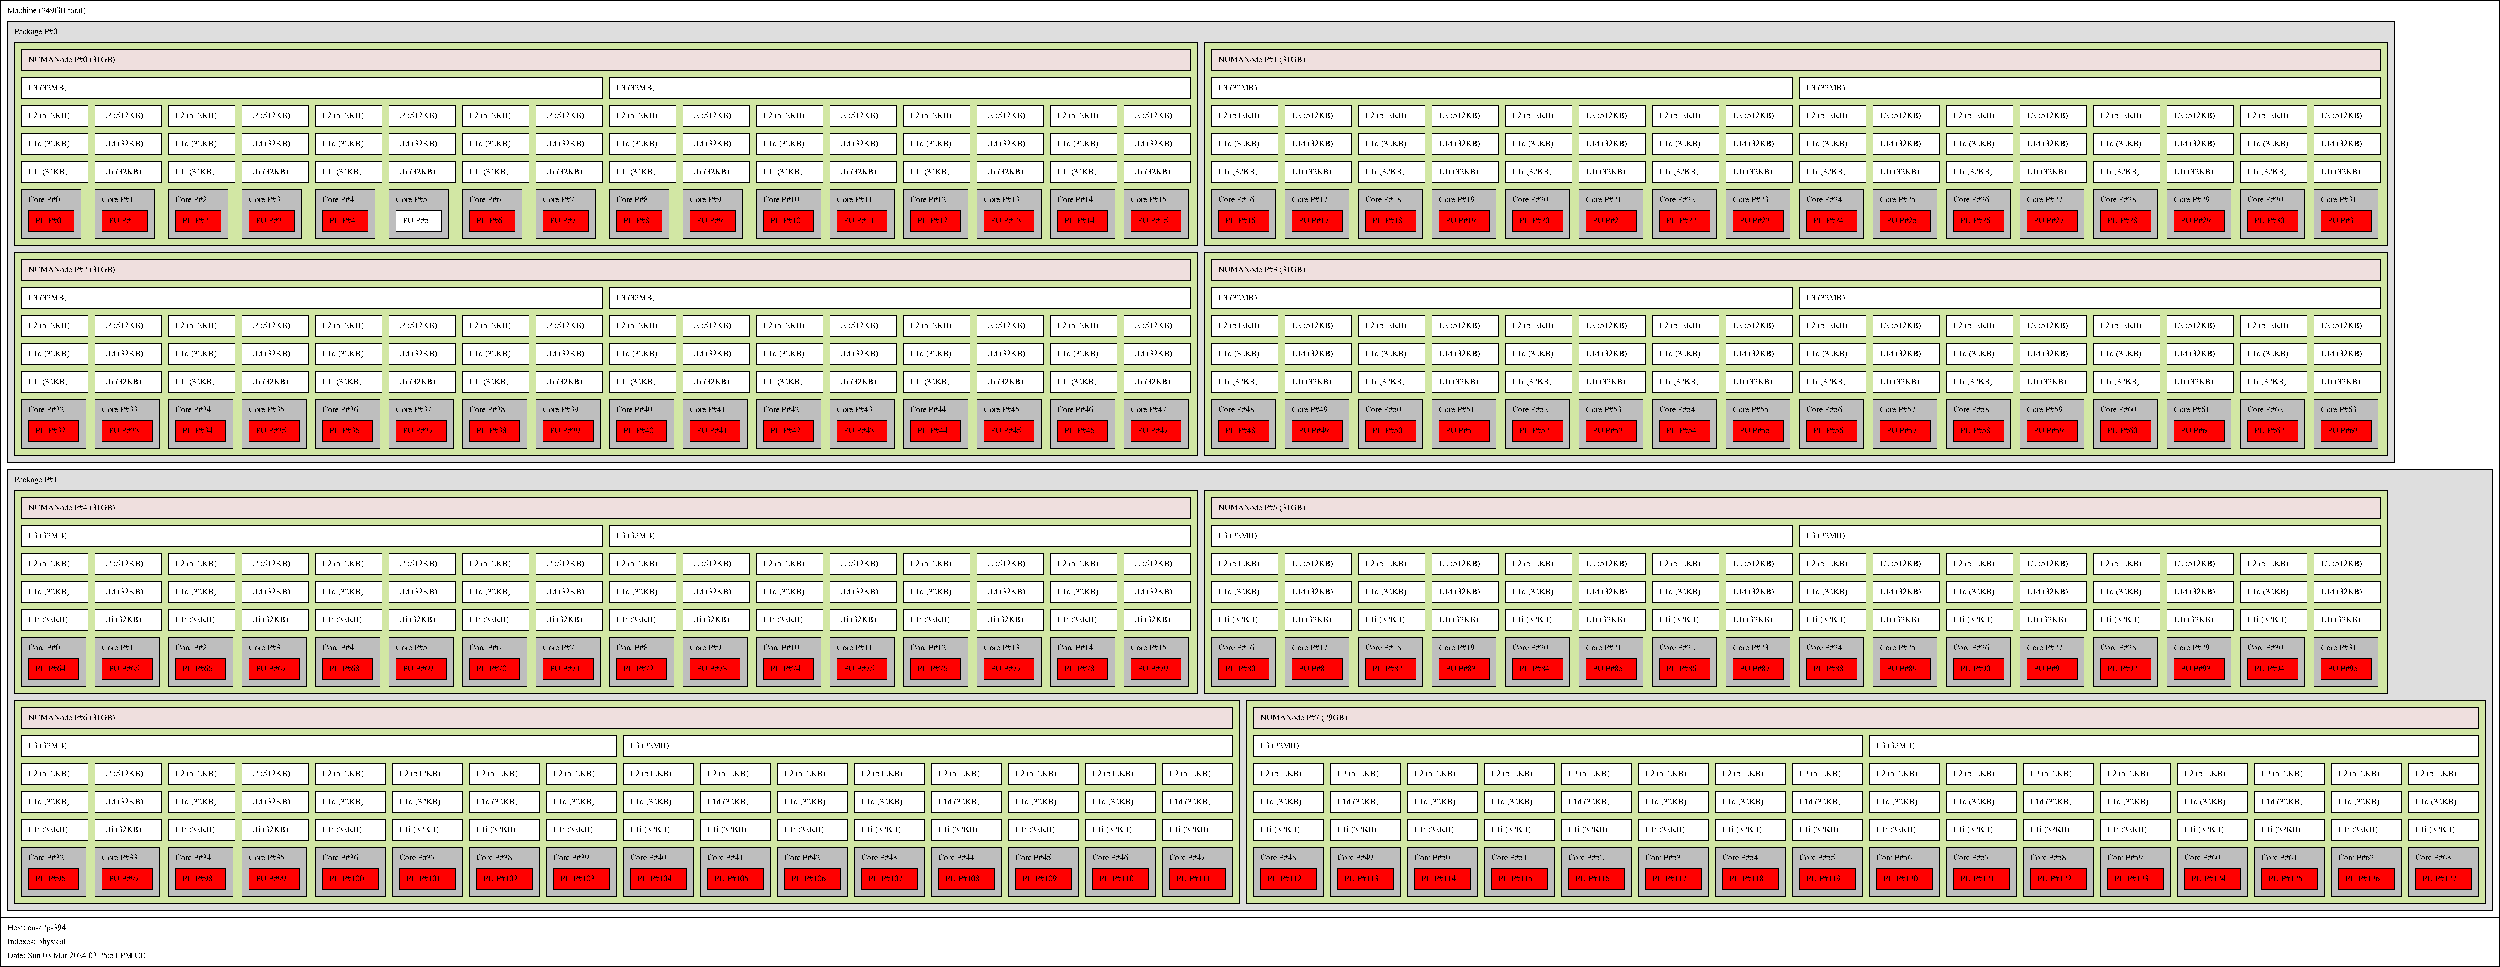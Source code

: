 #FIG 3.2  Produced by hwloc's lstopo
Landscape
Center
Inches
letter
100.00
Single
-2
1200 2
0 32 #d2e7a4
0 33 #dedede
0 34 #efdfde
0 35 #bebebe
0 36 #00ff00
0 37 #ff0000
0 38 #e7ffb5
0 39 #bed295
2 2 0 1 0 7 100 -1 20 0.0 0 0 -1 0 0 5
	 0 0 71400 0 71400 26200 0 26200 0 0
4 0 0 99 -1 0 16 0.0 4 160 3360 200 360 Machine (249GB total)\001
2 2 0 1 0 33 99 -1 20 0.0 0 0 -1 0 0 5
	 200 600 68400 600 68400 13200 200 13200 200 600
4 0 0 98 -1 0 16 0.0 4 160 1760 400 960 Package P#0\001
2 2 0 1 0 32 98 -1 20 0.0 0 0 -1 0 0 5
	 400 1200 34200 1200 34200 7000 400 7000 400 1200
2 2 0 1 0 34 97 -1 20 0.0 0 0 -1 0 0 5
	 600 1400 34000 1400 34000 2000 600 2000 600 1400
4 0 0 96 -1 0 16 0.0 4 160 3040 800 1760 NUMANode P#0 (31GB)\001
2 2 0 1 0 7 97 -1 20 0.0 0 0 -1 0 0 5
	 600 2200 17200 2200 17200 2800 600 2800 600 2200
4 0 0 96 -1 0 16 0.0 4 160 1440 800 2560 L3 (32MB)\001
2 2 0 1 0 7 96 -1 20 0.0 0 0 -1 0 0 5
	 600 3000 2500 3000 2500 3600 600 3600 600 3000
4 0 0 95 -1 0 16 0.0 4 160 1600 800 3360 L2 (512KB)\001
2 2 0 1 0 7 95 -1 20 0.0 0 0 -1 0 0 5
	 600 3800 2500 3800 2500 4400 600 4400 600 3800
4 0 0 94 -1 0 16 0.0 4 160 1600 800 4160 L1d (32KB)\001
2 2 0 1 0 7 94 -1 20 0.0 0 0 -1 0 0 5
	 600 4600 2500 4600 2500 5200 600 5200 600 4600
4 0 0 93 -1 0 16 0.0 4 160 1600 800 4960 L1i (32KB)\001
2 2 0 1 0 35 93 -1 20 0.0 0 0 -1 0 0 5
	 600 5400 2300 5400 2300 6800 600 6800 600 5400
4 0 0 92 -1 0 16 0.0 4 160 1280 800 5760 Core P#0\001
2 2 0 1 0 37 92 -1 20 0.0 0 0 -1 0 0 5
	 800 6000 2100 6000 2100 6600 800 6600 800 6000
4 0 0 91 -1 0 16 0.0 4 160 960 1000 6360 PU P#0\001
2 2 0 1 0 7 96 -1 20 0.0 0 0 -1 0 0 5
	 2700 3000 4600 3000 4600 3600 2700 3600 2700 3000
4 0 0 95 -1 0 16 0.0 4 160 1600 2900 3360 L2 (512KB)\001
2 2 0 1 0 7 95 -1 20 0.0 0 0 -1 0 0 5
	 2700 3800 4600 3800 4600 4400 2700 4400 2700 3800
4 0 0 94 -1 0 16 0.0 4 160 1600 2900 4160 L1d (32KB)\001
2 2 0 1 0 7 94 -1 20 0.0 0 0 -1 0 0 5
	 2700 4600 4600 4600 4600 5200 2700 5200 2700 4600
4 0 0 93 -1 0 16 0.0 4 160 1600 2900 4960 L1i (32KB)\001
2 2 0 1 0 35 93 -1 20 0.0 0 0 -1 0 0 5
	 2700 5400 4400 5400 4400 6800 2700 6800 2700 5400
4 0 0 92 -1 0 16 0.0 4 160 1280 2900 5760 Core P#1\001
2 2 0 1 0 37 92 -1 20 0.0 0 0 -1 0 0 5
	 2900 6000 4200 6000 4200 6600 2900 6600 2900 6000
4 0 0 91 -1 0 16 0.0 4 160 960 3100 6360 PU P#1\001
2 2 0 1 0 7 96 -1 20 0.0 0 0 -1 0 0 5
	 4800 3000 6700 3000 6700 3600 4800 3600 4800 3000
4 0 0 95 -1 0 16 0.0 4 160 1600 5000 3360 L2 (512KB)\001
2 2 0 1 0 7 95 -1 20 0.0 0 0 -1 0 0 5
	 4800 3800 6700 3800 6700 4400 4800 4400 4800 3800
4 0 0 94 -1 0 16 0.0 4 160 1600 5000 4160 L1d (32KB)\001
2 2 0 1 0 7 94 -1 20 0.0 0 0 -1 0 0 5
	 4800 4600 6700 4600 6700 5200 4800 5200 4800 4600
4 0 0 93 -1 0 16 0.0 4 160 1600 5000 4960 L1i (32KB)\001
2 2 0 1 0 35 93 -1 20 0.0 0 0 -1 0 0 5
	 4800 5400 6500 5400 6500 6800 4800 6800 4800 5400
4 0 0 92 -1 0 16 0.0 4 160 1280 5000 5760 Core P#2\001
2 2 0 1 0 37 92 -1 20 0.0 0 0 -1 0 0 5
	 5000 6000 6300 6000 6300 6600 5000 6600 5000 6000
4 0 0 91 -1 0 16 0.0 4 160 960 5200 6360 PU P#2\001
2 2 0 1 0 7 96 -1 20 0.0 0 0 -1 0 0 5
	 6900 3000 8800 3000 8800 3600 6900 3600 6900 3000
4 0 0 95 -1 0 16 0.0 4 160 1600 7100 3360 L2 (512KB)\001
2 2 0 1 0 7 95 -1 20 0.0 0 0 -1 0 0 5
	 6900 3800 8800 3800 8800 4400 6900 4400 6900 3800
4 0 0 94 -1 0 16 0.0 4 160 1600 7100 4160 L1d (32KB)\001
2 2 0 1 0 7 94 -1 20 0.0 0 0 -1 0 0 5
	 6900 4600 8800 4600 8800 5200 6900 5200 6900 4600
4 0 0 93 -1 0 16 0.0 4 160 1600 7100 4960 L1i (32KB)\001
2 2 0 1 0 35 93 -1 20 0.0 0 0 -1 0 0 5
	 6900 5400 8600 5400 8600 6800 6900 6800 6900 5400
4 0 0 92 -1 0 16 0.0 4 160 1280 7100 5760 Core P#3\001
2 2 0 1 0 37 92 -1 20 0.0 0 0 -1 0 0 5
	 7100 6000 8400 6000 8400 6600 7100 6600 7100 6000
4 0 0 91 -1 0 16 0.0 4 160 960 7300 6360 PU P#3\001
2 2 0 1 0 7 96 -1 20 0.0 0 0 -1 0 0 5
	 9000 3000 10900 3000 10900 3600 9000 3600 9000 3000
4 0 0 95 -1 0 16 0.0 4 160 1600 9200 3360 L2 (512KB)\001
2 2 0 1 0 7 95 -1 20 0.0 0 0 -1 0 0 5
	 9000 3800 10900 3800 10900 4400 9000 4400 9000 3800
4 0 0 94 -1 0 16 0.0 4 160 1600 9200 4160 L1d (32KB)\001
2 2 0 1 0 7 94 -1 20 0.0 0 0 -1 0 0 5
	 9000 4600 10900 4600 10900 5200 9000 5200 9000 4600
4 0 0 93 -1 0 16 0.0 4 160 1600 9200 4960 L1i (32KB)\001
2 2 0 1 0 35 93 -1 20 0.0 0 0 -1 0 0 5
	 9000 5400 10700 5400 10700 6800 9000 6800 9000 5400
4 0 0 92 -1 0 16 0.0 4 160 1280 9200 5760 Core P#4\001
2 2 0 1 0 37 92 -1 20 0.0 0 0 -1 0 0 5
	 9200 6000 10500 6000 10500 6600 9200 6600 9200 6000
4 0 0 91 -1 0 16 0.0 4 160 960 9400 6360 PU P#4\001
2 2 0 1 0 7 96 -1 20 0.0 0 0 -1 0 0 5
	 11100 3000 13000 3000 13000 3600 11100 3600 11100 3000
4 0 0 95 -1 0 16 0.0 4 160 1600 11300 3360 L2 (512KB)\001
2 2 0 1 0 7 95 -1 20 0.0 0 0 -1 0 0 5
	 11100 3800 13000 3800 13000 4400 11100 4400 11100 3800
4 0 0 94 -1 0 16 0.0 4 160 1600 11300 4160 L1d (32KB)\001
2 2 0 1 0 7 94 -1 20 0.0 0 0 -1 0 0 5
	 11100 4600 13000 4600 13000 5200 11100 5200 11100 4600
4 0 0 93 -1 0 16 0.0 4 160 1600 11300 4960 L1i (32KB)\001
2 2 0 1 0 35 93 -1 20 0.0 0 0 -1 0 0 5
	 11100 5400 12800 5400 12800 6800 11100 6800 11100 5400
4 0 0 92 -1 0 16 0.0 4 160 1280 11300 5760 Core P#5\001
2 2 0 1 0 7 92 -1 20 0.0 0 0 -1 0 0 5
	 11300 6000 12600 6000 12600 6600 11300 6600 11300 6000
4 0 0 91 -1 0 16 0.0 4 160 960 11500 6360 PU P#5\001
2 2 0 1 0 7 96 -1 20 0.0 0 0 -1 0 0 5
	 13200 3000 15100 3000 15100 3600 13200 3600 13200 3000
4 0 0 95 -1 0 16 0.0 4 160 1600 13400 3360 L2 (512KB)\001
2 2 0 1 0 7 95 -1 20 0.0 0 0 -1 0 0 5
	 13200 3800 15100 3800 15100 4400 13200 4400 13200 3800
4 0 0 94 -1 0 16 0.0 4 160 1600 13400 4160 L1d (32KB)\001
2 2 0 1 0 7 94 -1 20 0.0 0 0 -1 0 0 5
	 13200 4600 15100 4600 15100 5200 13200 5200 13200 4600
4 0 0 93 -1 0 16 0.0 4 160 1600 13400 4960 L1i (32KB)\001
2 2 0 1 0 35 93 -1 20 0.0 0 0 -1 0 0 5
	 13200 5400 14900 5400 14900 6800 13200 6800 13200 5400
4 0 0 92 -1 0 16 0.0 4 160 1280 13400 5760 Core P#6\001
2 2 0 1 0 37 92 -1 20 0.0 0 0 -1 0 0 5
	 13400 6000 14700 6000 14700 6600 13400 6600 13400 6000
4 0 0 91 -1 0 16 0.0 4 160 960 13600 6360 PU P#6\001
2 2 0 1 0 7 96 -1 20 0.0 0 0 -1 0 0 5
	 15300 3000 17200 3000 17200 3600 15300 3600 15300 3000
4 0 0 95 -1 0 16 0.0 4 160 1600 15500 3360 L2 (512KB)\001
2 2 0 1 0 7 95 -1 20 0.0 0 0 -1 0 0 5
	 15300 3800 17200 3800 17200 4400 15300 4400 15300 3800
4 0 0 94 -1 0 16 0.0 4 160 1600 15500 4160 L1d (32KB)\001
2 2 0 1 0 7 94 -1 20 0.0 0 0 -1 0 0 5
	 15300 4600 17200 4600 17200 5200 15300 5200 15300 4600
4 0 0 93 -1 0 16 0.0 4 160 1600 15500 4960 L1i (32KB)\001
2 2 0 1 0 35 93 -1 20 0.0 0 0 -1 0 0 5
	 15300 5400 17000 5400 17000 6800 15300 6800 15300 5400
4 0 0 92 -1 0 16 0.0 4 160 1280 15500 5760 Core P#7\001
2 2 0 1 0 37 92 -1 20 0.0 0 0 -1 0 0 5
	 15500 6000 16800 6000 16800 6600 15500 6600 15500 6000
4 0 0 91 -1 0 16 0.0 4 160 960 15700 6360 PU P#7\001
2 2 0 1 0 7 97 -1 20 0.0 0 0 -1 0 0 5
	 17400 2200 34000 2200 34000 2800 17400 2800 17400 2200
4 0 0 96 -1 0 16 0.0 4 160 1440 17600 2560 L3 (32MB)\001
2 2 0 1 0 7 96 -1 20 0.0 0 0 -1 0 0 5
	 17400 3000 19300 3000 19300 3600 17400 3600 17400 3000
4 0 0 95 -1 0 16 0.0 4 160 1600 17600 3360 L2 (512KB)\001
2 2 0 1 0 7 95 -1 20 0.0 0 0 -1 0 0 5
	 17400 3800 19300 3800 19300 4400 17400 4400 17400 3800
4 0 0 94 -1 0 16 0.0 4 160 1600 17600 4160 L1d (32KB)\001
2 2 0 1 0 7 94 -1 20 0.0 0 0 -1 0 0 5
	 17400 4600 19300 4600 19300 5200 17400 5200 17400 4600
4 0 0 93 -1 0 16 0.0 4 160 1600 17600 4960 L1i (32KB)\001
2 2 0 1 0 35 93 -1 20 0.0 0 0 -1 0 0 5
	 17400 5400 19100 5400 19100 6800 17400 6800 17400 5400
4 0 0 92 -1 0 16 0.0 4 160 1280 17600 5760 Core P#8\001
2 2 0 1 0 37 92 -1 20 0.0 0 0 -1 0 0 5
	 17600 6000 18900 6000 18900 6600 17600 6600 17600 6000
4 0 0 91 -1 0 16 0.0 4 160 960 17800 6360 PU P#8\001
2 2 0 1 0 7 96 -1 20 0.0 0 0 -1 0 0 5
	 19500 3000 21400 3000 21400 3600 19500 3600 19500 3000
4 0 0 95 -1 0 16 0.0 4 160 1600 19700 3360 L2 (512KB)\001
2 2 0 1 0 7 95 -1 20 0.0 0 0 -1 0 0 5
	 19500 3800 21400 3800 21400 4400 19500 4400 19500 3800
4 0 0 94 -1 0 16 0.0 4 160 1600 19700 4160 L1d (32KB)\001
2 2 0 1 0 7 94 -1 20 0.0 0 0 -1 0 0 5
	 19500 4600 21400 4600 21400 5200 19500 5200 19500 4600
4 0 0 93 -1 0 16 0.0 4 160 1600 19700 4960 L1i (32KB)\001
2 2 0 1 0 35 93 -1 20 0.0 0 0 -1 0 0 5
	 19500 5400 21200 5400 21200 6800 19500 6800 19500 5400
4 0 0 92 -1 0 16 0.0 4 160 1280 19700 5760 Core P#9\001
2 2 0 1 0 37 92 -1 20 0.0 0 0 -1 0 0 5
	 19700 6000 21000 6000 21000 6600 19700 6600 19700 6000
4 0 0 91 -1 0 16 0.0 4 160 960 19900 6360 PU P#9\001
2 2 0 1 0 7 96 -1 20 0.0 0 0 -1 0 0 5
	 21600 3000 23500 3000 23500 3600 21600 3600 21600 3000
4 0 0 95 -1 0 16 0.0 4 160 1600 21800 3360 L2 (512KB)\001
2 2 0 1 0 7 95 -1 20 0.0 0 0 -1 0 0 5
	 21600 3800 23500 3800 23500 4400 21600 4400 21600 3800
4 0 0 94 -1 0 16 0.0 4 160 1600 21800 4160 L1d (32KB)\001
2 2 0 1 0 7 94 -1 20 0.0 0 0 -1 0 0 5
	 21600 4600 23500 4600 23500 5200 21600 5200 21600 4600
4 0 0 93 -1 0 16 0.0 4 160 1600 21800 4960 L1i (32KB)\001
2 2 0 1 0 35 93 -1 20 0.0 0 0 -1 0 0 5
	 21600 5400 23440 5400 23440 6800 21600 6800 21600 5400
4 0 0 92 -1 0 16 0.0 4 160 1440 21800 5760 Core P#10\001
2 2 0 1 0 37 92 -1 20 0.0 0 0 -1 0 0 5
	 21800 6000 23240 6000 23240 6600 21800 6600 21800 6000
4 0 0 91 -1 0 16 0.0 4 160 1120 22000 6360 PU P#10\001
2 2 0 1 0 7 96 -1 20 0.0 0 0 -1 0 0 5
	 23700 3000 25600 3000 25600 3600 23700 3600 23700 3000
4 0 0 95 -1 0 16 0.0 4 160 1600 23900 3360 L2 (512KB)\001
2 2 0 1 0 7 95 -1 20 0.0 0 0 -1 0 0 5
	 23700 3800 25600 3800 25600 4400 23700 4400 23700 3800
4 0 0 94 -1 0 16 0.0 4 160 1600 23900 4160 L1d (32KB)\001
2 2 0 1 0 7 94 -1 20 0.0 0 0 -1 0 0 5
	 23700 4600 25600 4600 25600 5200 23700 5200 23700 4600
4 0 0 93 -1 0 16 0.0 4 160 1600 23900 4960 L1i (32KB)\001
2 2 0 1 0 35 93 -1 20 0.0 0 0 -1 0 0 5
	 23700 5400 25540 5400 25540 6800 23700 6800 23700 5400
4 0 0 92 -1 0 16 0.0 4 160 1440 23900 5760 Core P#11\001
2 2 0 1 0 37 92 -1 20 0.0 0 0 -1 0 0 5
	 23900 6000 25340 6000 25340 6600 23900 6600 23900 6000
4 0 0 91 -1 0 16 0.0 4 160 1120 24100 6360 PU P#11\001
2 2 0 1 0 7 96 -1 20 0.0 0 0 -1 0 0 5
	 25800 3000 27700 3000 27700 3600 25800 3600 25800 3000
4 0 0 95 -1 0 16 0.0 4 160 1600 26000 3360 L2 (512KB)\001
2 2 0 1 0 7 95 -1 20 0.0 0 0 -1 0 0 5
	 25800 3800 27700 3800 27700 4400 25800 4400 25800 3800
4 0 0 94 -1 0 16 0.0 4 160 1600 26000 4160 L1d (32KB)\001
2 2 0 1 0 7 94 -1 20 0.0 0 0 -1 0 0 5
	 25800 4600 27700 4600 27700 5200 25800 5200 25800 4600
4 0 0 93 -1 0 16 0.0 4 160 1600 26000 4960 L1i (32KB)\001
2 2 0 1 0 35 93 -1 20 0.0 0 0 -1 0 0 5
	 25800 5400 27640 5400 27640 6800 25800 6800 25800 5400
4 0 0 92 -1 0 16 0.0 4 160 1440 26000 5760 Core P#12\001
2 2 0 1 0 37 92 -1 20 0.0 0 0 -1 0 0 5
	 26000 6000 27440 6000 27440 6600 26000 6600 26000 6000
4 0 0 91 -1 0 16 0.0 4 160 1120 26200 6360 PU P#12\001
2 2 0 1 0 7 96 -1 20 0.0 0 0 -1 0 0 5
	 27900 3000 29800 3000 29800 3600 27900 3600 27900 3000
4 0 0 95 -1 0 16 0.0 4 160 1600 28100 3360 L2 (512KB)\001
2 2 0 1 0 7 95 -1 20 0.0 0 0 -1 0 0 5
	 27900 3800 29800 3800 29800 4400 27900 4400 27900 3800
4 0 0 94 -1 0 16 0.0 4 160 1600 28100 4160 L1d (32KB)\001
2 2 0 1 0 7 94 -1 20 0.0 0 0 -1 0 0 5
	 27900 4600 29800 4600 29800 5200 27900 5200 27900 4600
4 0 0 93 -1 0 16 0.0 4 160 1600 28100 4960 L1i (32KB)\001
2 2 0 1 0 35 93 -1 20 0.0 0 0 -1 0 0 5
	 27900 5400 29740 5400 29740 6800 27900 6800 27900 5400
4 0 0 92 -1 0 16 0.0 4 160 1440 28100 5760 Core P#13\001
2 2 0 1 0 37 92 -1 20 0.0 0 0 -1 0 0 5
	 28100 6000 29540 6000 29540 6600 28100 6600 28100 6000
4 0 0 91 -1 0 16 0.0 4 160 1120 28300 6360 PU P#13\001
2 2 0 1 0 7 96 -1 20 0.0 0 0 -1 0 0 5
	 30000 3000 31900 3000 31900 3600 30000 3600 30000 3000
4 0 0 95 -1 0 16 0.0 4 160 1600 30200 3360 L2 (512KB)\001
2 2 0 1 0 7 95 -1 20 0.0 0 0 -1 0 0 5
	 30000 3800 31900 3800 31900 4400 30000 4400 30000 3800
4 0 0 94 -1 0 16 0.0 4 160 1600 30200 4160 L1d (32KB)\001
2 2 0 1 0 7 94 -1 20 0.0 0 0 -1 0 0 5
	 30000 4600 31900 4600 31900 5200 30000 5200 30000 4600
4 0 0 93 -1 0 16 0.0 4 160 1600 30200 4960 L1i (32KB)\001
2 2 0 1 0 35 93 -1 20 0.0 0 0 -1 0 0 5
	 30000 5400 31840 5400 31840 6800 30000 6800 30000 5400
4 0 0 92 -1 0 16 0.0 4 160 1440 30200 5760 Core P#14\001
2 2 0 1 0 37 92 -1 20 0.0 0 0 -1 0 0 5
	 30200 6000 31640 6000 31640 6600 30200 6600 30200 6000
4 0 0 91 -1 0 16 0.0 4 160 1120 30400 6360 PU P#14\001
2 2 0 1 0 7 96 -1 20 0.0 0 0 -1 0 0 5
	 32100 3000 34000 3000 34000 3600 32100 3600 32100 3000
4 0 0 95 -1 0 16 0.0 4 160 1600 32300 3360 L2 (512KB)\001
2 2 0 1 0 7 95 -1 20 0.0 0 0 -1 0 0 5
	 32100 3800 34000 3800 34000 4400 32100 4400 32100 3800
4 0 0 94 -1 0 16 0.0 4 160 1600 32300 4160 L1d (32KB)\001
2 2 0 1 0 7 94 -1 20 0.0 0 0 -1 0 0 5
	 32100 4600 34000 4600 34000 5200 32100 5200 32100 4600
4 0 0 93 -1 0 16 0.0 4 160 1600 32300 4960 L1i (32KB)\001
2 2 0 1 0 35 93 -1 20 0.0 0 0 -1 0 0 5
	 32100 5400 33940 5400 33940 6800 32100 6800 32100 5400
4 0 0 92 -1 0 16 0.0 4 160 1440 32300 5760 Core P#15\001
2 2 0 1 0 37 92 -1 20 0.0 0 0 -1 0 0 5
	 32300 6000 33740 6000 33740 6600 32300 6600 32300 6000
4 0 0 91 -1 0 16 0.0 4 160 1120 32500 6360 PU P#15\001
2 2 0 1 0 32 98 -1 20 0.0 0 0 -1 0 0 5
	 34400 1200 68200 1200 68200 7000 34400 7000 34400 1200
2 2 0 1 0 34 97 -1 20 0.0 0 0 -1 0 0 5
	 34600 1400 68000 1400 68000 2000 34600 2000 34600 1400
4 0 0 96 -1 0 16 0.0 4 160 3040 34800 1760 NUMANode P#1 (31GB)\001
2 2 0 1 0 7 97 -1 20 0.0 0 0 -1 0 0 5
	 34600 2200 51200 2200 51200 2800 34600 2800 34600 2200
4 0 0 96 -1 0 16 0.0 4 160 1440 34800 2560 L3 (32MB)\001
2 2 0 1 0 7 96 -1 20 0.0 0 0 -1 0 0 5
	 34600 3000 36500 3000 36500 3600 34600 3600 34600 3000
4 0 0 95 -1 0 16 0.0 4 160 1600 34800 3360 L2 (512KB)\001
2 2 0 1 0 7 95 -1 20 0.0 0 0 -1 0 0 5
	 34600 3800 36500 3800 36500 4400 34600 4400 34600 3800
4 0 0 94 -1 0 16 0.0 4 160 1600 34800 4160 L1d (32KB)\001
2 2 0 1 0 7 94 -1 20 0.0 0 0 -1 0 0 5
	 34600 4600 36500 4600 36500 5200 34600 5200 34600 4600
4 0 0 93 -1 0 16 0.0 4 160 1600 34800 4960 L1i (32KB)\001
2 2 0 1 0 35 93 -1 20 0.0 0 0 -1 0 0 5
	 34600 5400 36440 5400 36440 6800 34600 6800 34600 5400
4 0 0 92 -1 0 16 0.0 4 160 1440 34800 5760 Core P#16\001
2 2 0 1 0 37 92 -1 20 0.0 0 0 -1 0 0 5
	 34800 6000 36240 6000 36240 6600 34800 6600 34800 6000
4 0 0 91 -1 0 16 0.0 4 160 1120 35000 6360 PU P#16\001
2 2 0 1 0 7 96 -1 20 0.0 0 0 -1 0 0 5
	 36700 3000 38600 3000 38600 3600 36700 3600 36700 3000
4 0 0 95 -1 0 16 0.0 4 160 1600 36900 3360 L2 (512KB)\001
2 2 0 1 0 7 95 -1 20 0.0 0 0 -1 0 0 5
	 36700 3800 38600 3800 38600 4400 36700 4400 36700 3800
4 0 0 94 -1 0 16 0.0 4 160 1600 36900 4160 L1d (32KB)\001
2 2 0 1 0 7 94 -1 20 0.0 0 0 -1 0 0 5
	 36700 4600 38600 4600 38600 5200 36700 5200 36700 4600
4 0 0 93 -1 0 16 0.0 4 160 1600 36900 4960 L1i (32KB)\001
2 2 0 1 0 35 93 -1 20 0.0 0 0 -1 0 0 5
	 36700 5400 38540 5400 38540 6800 36700 6800 36700 5400
4 0 0 92 -1 0 16 0.0 4 160 1440 36900 5760 Core P#17\001
2 2 0 1 0 37 92 -1 20 0.0 0 0 -1 0 0 5
	 36900 6000 38340 6000 38340 6600 36900 6600 36900 6000
4 0 0 91 -1 0 16 0.0 4 160 1120 37100 6360 PU P#17\001
2 2 0 1 0 7 96 -1 20 0.0 0 0 -1 0 0 5
	 38800 3000 40700 3000 40700 3600 38800 3600 38800 3000
4 0 0 95 -1 0 16 0.0 4 160 1600 39000 3360 L2 (512KB)\001
2 2 0 1 0 7 95 -1 20 0.0 0 0 -1 0 0 5
	 38800 3800 40700 3800 40700 4400 38800 4400 38800 3800
4 0 0 94 -1 0 16 0.0 4 160 1600 39000 4160 L1d (32KB)\001
2 2 0 1 0 7 94 -1 20 0.0 0 0 -1 0 0 5
	 38800 4600 40700 4600 40700 5200 38800 5200 38800 4600
4 0 0 93 -1 0 16 0.0 4 160 1600 39000 4960 L1i (32KB)\001
2 2 0 1 0 35 93 -1 20 0.0 0 0 -1 0 0 5
	 38800 5400 40640 5400 40640 6800 38800 6800 38800 5400
4 0 0 92 -1 0 16 0.0 4 160 1440 39000 5760 Core P#18\001
2 2 0 1 0 37 92 -1 20 0.0 0 0 -1 0 0 5
	 39000 6000 40440 6000 40440 6600 39000 6600 39000 6000
4 0 0 91 -1 0 16 0.0 4 160 1120 39200 6360 PU P#18\001
2 2 0 1 0 7 96 -1 20 0.0 0 0 -1 0 0 5
	 40900 3000 42800 3000 42800 3600 40900 3600 40900 3000
4 0 0 95 -1 0 16 0.0 4 160 1600 41100 3360 L2 (512KB)\001
2 2 0 1 0 7 95 -1 20 0.0 0 0 -1 0 0 5
	 40900 3800 42800 3800 42800 4400 40900 4400 40900 3800
4 0 0 94 -1 0 16 0.0 4 160 1600 41100 4160 L1d (32KB)\001
2 2 0 1 0 7 94 -1 20 0.0 0 0 -1 0 0 5
	 40900 4600 42800 4600 42800 5200 40900 5200 40900 4600
4 0 0 93 -1 0 16 0.0 4 160 1600 41100 4960 L1i (32KB)\001
2 2 0 1 0 35 93 -1 20 0.0 0 0 -1 0 0 5
	 40900 5400 42740 5400 42740 6800 40900 6800 40900 5400
4 0 0 92 -1 0 16 0.0 4 160 1440 41100 5760 Core P#19\001
2 2 0 1 0 37 92 -1 20 0.0 0 0 -1 0 0 5
	 41100 6000 42540 6000 42540 6600 41100 6600 41100 6000
4 0 0 91 -1 0 16 0.0 4 160 1120 41300 6360 PU P#19\001
2 2 0 1 0 7 96 -1 20 0.0 0 0 -1 0 0 5
	 43000 3000 44900 3000 44900 3600 43000 3600 43000 3000
4 0 0 95 -1 0 16 0.0 4 160 1600 43200 3360 L2 (512KB)\001
2 2 0 1 0 7 95 -1 20 0.0 0 0 -1 0 0 5
	 43000 3800 44900 3800 44900 4400 43000 4400 43000 3800
4 0 0 94 -1 0 16 0.0 4 160 1600 43200 4160 L1d (32KB)\001
2 2 0 1 0 7 94 -1 20 0.0 0 0 -1 0 0 5
	 43000 4600 44900 4600 44900 5200 43000 5200 43000 4600
4 0 0 93 -1 0 16 0.0 4 160 1600 43200 4960 L1i (32KB)\001
2 2 0 1 0 35 93 -1 20 0.0 0 0 -1 0 0 5
	 43000 5400 44840 5400 44840 6800 43000 6800 43000 5400
4 0 0 92 -1 0 16 0.0 4 160 1440 43200 5760 Core P#20\001
2 2 0 1 0 37 92 -1 20 0.0 0 0 -1 0 0 5
	 43200 6000 44640 6000 44640 6600 43200 6600 43200 6000
4 0 0 91 -1 0 16 0.0 4 160 1120 43400 6360 PU P#20\001
2 2 0 1 0 7 96 -1 20 0.0 0 0 -1 0 0 5
	 45100 3000 47000 3000 47000 3600 45100 3600 45100 3000
4 0 0 95 -1 0 16 0.0 4 160 1600 45300 3360 L2 (512KB)\001
2 2 0 1 0 7 95 -1 20 0.0 0 0 -1 0 0 5
	 45100 3800 47000 3800 47000 4400 45100 4400 45100 3800
4 0 0 94 -1 0 16 0.0 4 160 1600 45300 4160 L1d (32KB)\001
2 2 0 1 0 7 94 -1 20 0.0 0 0 -1 0 0 5
	 45100 4600 47000 4600 47000 5200 45100 5200 45100 4600
4 0 0 93 -1 0 16 0.0 4 160 1600 45300 4960 L1i (32KB)\001
2 2 0 1 0 35 93 -1 20 0.0 0 0 -1 0 0 5
	 45100 5400 46940 5400 46940 6800 45100 6800 45100 5400
4 0 0 92 -1 0 16 0.0 4 160 1440 45300 5760 Core P#21\001
2 2 0 1 0 37 92 -1 20 0.0 0 0 -1 0 0 5
	 45300 6000 46740 6000 46740 6600 45300 6600 45300 6000
4 0 0 91 -1 0 16 0.0 4 160 1120 45500 6360 PU P#21\001
2 2 0 1 0 7 96 -1 20 0.0 0 0 -1 0 0 5
	 47200 3000 49100 3000 49100 3600 47200 3600 47200 3000
4 0 0 95 -1 0 16 0.0 4 160 1600 47400 3360 L2 (512KB)\001
2 2 0 1 0 7 95 -1 20 0.0 0 0 -1 0 0 5
	 47200 3800 49100 3800 49100 4400 47200 4400 47200 3800
4 0 0 94 -1 0 16 0.0 4 160 1600 47400 4160 L1d (32KB)\001
2 2 0 1 0 7 94 -1 20 0.0 0 0 -1 0 0 5
	 47200 4600 49100 4600 49100 5200 47200 5200 47200 4600
4 0 0 93 -1 0 16 0.0 4 160 1600 47400 4960 L1i (32KB)\001
2 2 0 1 0 35 93 -1 20 0.0 0 0 -1 0 0 5
	 47200 5400 49040 5400 49040 6800 47200 6800 47200 5400
4 0 0 92 -1 0 16 0.0 4 160 1440 47400 5760 Core P#22\001
2 2 0 1 0 37 92 -1 20 0.0 0 0 -1 0 0 5
	 47400 6000 48840 6000 48840 6600 47400 6600 47400 6000
4 0 0 91 -1 0 16 0.0 4 160 1120 47600 6360 PU P#22\001
2 2 0 1 0 7 96 -1 20 0.0 0 0 -1 0 0 5
	 49300 3000 51200 3000 51200 3600 49300 3600 49300 3000
4 0 0 95 -1 0 16 0.0 4 160 1600 49500 3360 L2 (512KB)\001
2 2 0 1 0 7 95 -1 20 0.0 0 0 -1 0 0 5
	 49300 3800 51200 3800 51200 4400 49300 4400 49300 3800
4 0 0 94 -1 0 16 0.0 4 160 1600 49500 4160 L1d (32KB)\001
2 2 0 1 0 7 94 -1 20 0.0 0 0 -1 0 0 5
	 49300 4600 51200 4600 51200 5200 49300 5200 49300 4600
4 0 0 93 -1 0 16 0.0 4 160 1600 49500 4960 L1i (32KB)\001
2 2 0 1 0 35 93 -1 20 0.0 0 0 -1 0 0 5
	 49300 5400 51140 5400 51140 6800 49300 6800 49300 5400
4 0 0 92 -1 0 16 0.0 4 160 1440 49500 5760 Core P#23\001
2 2 0 1 0 37 92 -1 20 0.0 0 0 -1 0 0 5
	 49500 6000 50940 6000 50940 6600 49500 6600 49500 6000
4 0 0 91 -1 0 16 0.0 4 160 1120 49700 6360 PU P#23\001
2 2 0 1 0 7 97 -1 20 0.0 0 0 -1 0 0 5
	 51400 2200 68000 2200 68000 2800 51400 2800 51400 2200
4 0 0 96 -1 0 16 0.0 4 160 1440 51600 2560 L3 (32MB)\001
2 2 0 1 0 7 96 -1 20 0.0 0 0 -1 0 0 5
	 51400 3000 53300 3000 53300 3600 51400 3600 51400 3000
4 0 0 95 -1 0 16 0.0 4 160 1600 51600 3360 L2 (512KB)\001
2 2 0 1 0 7 95 -1 20 0.0 0 0 -1 0 0 5
	 51400 3800 53300 3800 53300 4400 51400 4400 51400 3800
4 0 0 94 -1 0 16 0.0 4 160 1600 51600 4160 L1d (32KB)\001
2 2 0 1 0 7 94 -1 20 0.0 0 0 -1 0 0 5
	 51400 4600 53300 4600 53300 5200 51400 5200 51400 4600
4 0 0 93 -1 0 16 0.0 4 160 1600 51600 4960 L1i (32KB)\001
2 2 0 1 0 35 93 -1 20 0.0 0 0 -1 0 0 5
	 51400 5400 53240 5400 53240 6800 51400 6800 51400 5400
4 0 0 92 -1 0 16 0.0 4 160 1440 51600 5760 Core P#24\001
2 2 0 1 0 37 92 -1 20 0.0 0 0 -1 0 0 5
	 51600 6000 53040 6000 53040 6600 51600 6600 51600 6000
4 0 0 91 -1 0 16 0.0 4 160 1120 51800 6360 PU P#24\001
2 2 0 1 0 7 96 -1 20 0.0 0 0 -1 0 0 5
	 53500 3000 55400 3000 55400 3600 53500 3600 53500 3000
4 0 0 95 -1 0 16 0.0 4 160 1600 53700 3360 L2 (512KB)\001
2 2 0 1 0 7 95 -1 20 0.0 0 0 -1 0 0 5
	 53500 3800 55400 3800 55400 4400 53500 4400 53500 3800
4 0 0 94 -1 0 16 0.0 4 160 1600 53700 4160 L1d (32KB)\001
2 2 0 1 0 7 94 -1 20 0.0 0 0 -1 0 0 5
	 53500 4600 55400 4600 55400 5200 53500 5200 53500 4600
4 0 0 93 -1 0 16 0.0 4 160 1600 53700 4960 L1i (32KB)\001
2 2 0 1 0 35 93 -1 20 0.0 0 0 -1 0 0 5
	 53500 5400 55340 5400 55340 6800 53500 6800 53500 5400
4 0 0 92 -1 0 16 0.0 4 160 1440 53700 5760 Core P#25\001
2 2 0 1 0 37 92 -1 20 0.0 0 0 -1 0 0 5
	 53700 6000 55140 6000 55140 6600 53700 6600 53700 6000
4 0 0 91 -1 0 16 0.0 4 160 1120 53900 6360 PU P#25\001
2 2 0 1 0 7 96 -1 20 0.0 0 0 -1 0 0 5
	 55600 3000 57500 3000 57500 3600 55600 3600 55600 3000
4 0 0 95 -1 0 16 0.0 4 160 1600 55800 3360 L2 (512KB)\001
2 2 0 1 0 7 95 -1 20 0.0 0 0 -1 0 0 5
	 55600 3800 57500 3800 57500 4400 55600 4400 55600 3800
4 0 0 94 -1 0 16 0.0 4 160 1600 55800 4160 L1d (32KB)\001
2 2 0 1 0 7 94 -1 20 0.0 0 0 -1 0 0 5
	 55600 4600 57500 4600 57500 5200 55600 5200 55600 4600
4 0 0 93 -1 0 16 0.0 4 160 1600 55800 4960 L1i (32KB)\001
2 2 0 1 0 35 93 -1 20 0.0 0 0 -1 0 0 5
	 55600 5400 57440 5400 57440 6800 55600 6800 55600 5400
4 0 0 92 -1 0 16 0.0 4 160 1440 55800 5760 Core P#26\001
2 2 0 1 0 37 92 -1 20 0.0 0 0 -1 0 0 5
	 55800 6000 57240 6000 57240 6600 55800 6600 55800 6000
4 0 0 91 -1 0 16 0.0 4 160 1120 56000 6360 PU P#26\001
2 2 0 1 0 7 96 -1 20 0.0 0 0 -1 0 0 5
	 57700 3000 59600 3000 59600 3600 57700 3600 57700 3000
4 0 0 95 -1 0 16 0.0 4 160 1600 57900 3360 L2 (512KB)\001
2 2 0 1 0 7 95 -1 20 0.0 0 0 -1 0 0 5
	 57700 3800 59600 3800 59600 4400 57700 4400 57700 3800
4 0 0 94 -1 0 16 0.0 4 160 1600 57900 4160 L1d (32KB)\001
2 2 0 1 0 7 94 -1 20 0.0 0 0 -1 0 0 5
	 57700 4600 59600 4600 59600 5200 57700 5200 57700 4600
4 0 0 93 -1 0 16 0.0 4 160 1600 57900 4960 L1i (32KB)\001
2 2 0 1 0 35 93 -1 20 0.0 0 0 -1 0 0 5
	 57700 5400 59540 5400 59540 6800 57700 6800 57700 5400
4 0 0 92 -1 0 16 0.0 4 160 1440 57900 5760 Core P#27\001
2 2 0 1 0 37 92 -1 20 0.0 0 0 -1 0 0 5
	 57900 6000 59340 6000 59340 6600 57900 6600 57900 6000
4 0 0 91 -1 0 16 0.0 4 160 1120 58100 6360 PU P#27\001
2 2 0 1 0 7 96 -1 20 0.0 0 0 -1 0 0 5
	 59800 3000 61700 3000 61700 3600 59800 3600 59800 3000
4 0 0 95 -1 0 16 0.0 4 160 1600 60000 3360 L2 (512KB)\001
2 2 0 1 0 7 95 -1 20 0.0 0 0 -1 0 0 5
	 59800 3800 61700 3800 61700 4400 59800 4400 59800 3800
4 0 0 94 -1 0 16 0.0 4 160 1600 60000 4160 L1d (32KB)\001
2 2 0 1 0 7 94 -1 20 0.0 0 0 -1 0 0 5
	 59800 4600 61700 4600 61700 5200 59800 5200 59800 4600
4 0 0 93 -1 0 16 0.0 4 160 1600 60000 4960 L1i (32KB)\001
2 2 0 1 0 35 93 -1 20 0.0 0 0 -1 0 0 5
	 59800 5400 61640 5400 61640 6800 59800 6800 59800 5400
4 0 0 92 -1 0 16 0.0 4 160 1440 60000 5760 Core P#28\001
2 2 0 1 0 37 92 -1 20 0.0 0 0 -1 0 0 5
	 60000 6000 61440 6000 61440 6600 60000 6600 60000 6000
4 0 0 91 -1 0 16 0.0 4 160 1120 60200 6360 PU P#28\001
2 2 0 1 0 7 96 -1 20 0.0 0 0 -1 0 0 5
	 61900 3000 63800 3000 63800 3600 61900 3600 61900 3000
4 0 0 95 -1 0 16 0.0 4 160 1600 62100 3360 L2 (512KB)\001
2 2 0 1 0 7 95 -1 20 0.0 0 0 -1 0 0 5
	 61900 3800 63800 3800 63800 4400 61900 4400 61900 3800
4 0 0 94 -1 0 16 0.0 4 160 1600 62100 4160 L1d (32KB)\001
2 2 0 1 0 7 94 -1 20 0.0 0 0 -1 0 0 5
	 61900 4600 63800 4600 63800 5200 61900 5200 61900 4600
4 0 0 93 -1 0 16 0.0 4 160 1600 62100 4960 L1i (32KB)\001
2 2 0 1 0 35 93 -1 20 0.0 0 0 -1 0 0 5
	 61900 5400 63740 5400 63740 6800 61900 6800 61900 5400
4 0 0 92 -1 0 16 0.0 4 160 1440 62100 5760 Core P#29\001
2 2 0 1 0 37 92 -1 20 0.0 0 0 -1 0 0 5
	 62100 6000 63540 6000 63540 6600 62100 6600 62100 6000
4 0 0 91 -1 0 16 0.0 4 160 1120 62300 6360 PU P#29\001
2 2 0 1 0 7 96 -1 20 0.0 0 0 -1 0 0 5
	 64000 3000 65900 3000 65900 3600 64000 3600 64000 3000
4 0 0 95 -1 0 16 0.0 4 160 1600 64200 3360 L2 (512KB)\001
2 2 0 1 0 7 95 -1 20 0.0 0 0 -1 0 0 5
	 64000 3800 65900 3800 65900 4400 64000 4400 64000 3800
4 0 0 94 -1 0 16 0.0 4 160 1600 64200 4160 L1d (32KB)\001
2 2 0 1 0 7 94 -1 20 0.0 0 0 -1 0 0 5
	 64000 4600 65900 4600 65900 5200 64000 5200 64000 4600
4 0 0 93 -1 0 16 0.0 4 160 1600 64200 4960 L1i (32KB)\001
2 2 0 1 0 35 93 -1 20 0.0 0 0 -1 0 0 5
	 64000 5400 65840 5400 65840 6800 64000 6800 64000 5400
4 0 0 92 -1 0 16 0.0 4 160 1440 64200 5760 Core P#30\001
2 2 0 1 0 37 92 -1 20 0.0 0 0 -1 0 0 5
	 64200 6000 65640 6000 65640 6600 64200 6600 64200 6000
4 0 0 91 -1 0 16 0.0 4 160 1120 64400 6360 PU P#30\001
2 2 0 1 0 7 96 -1 20 0.0 0 0 -1 0 0 5
	 66100 3000 68000 3000 68000 3600 66100 3600 66100 3000
4 0 0 95 -1 0 16 0.0 4 160 1600 66300 3360 L2 (512KB)\001
2 2 0 1 0 7 95 -1 20 0.0 0 0 -1 0 0 5
	 66100 3800 68000 3800 68000 4400 66100 4400 66100 3800
4 0 0 94 -1 0 16 0.0 4 160 1600 66300 4160 L1d (32KB)\001
2 2 0 1 0 7 94 -1 20 0.0 0 0 -1 0 0 5
	 66100 4600 68000 4600 68000 5200 66100 5200 66100 4600
4 0 0 93 -1 0 16 0.0 4 160 1600 66300 4960 L1i (32KB)\001
2 2 0 1 0 35 93 -1 20 0.0 0 0 -1 0 0 5
	 66100 5400 67940 5400 67940 6800 66100 6800 66100 5400
4 0 0 92 -1 0 16 0.0 4 160 1440 66300 5760 Core P#31\001
2 2 0 1 0 37 92 -1 20 0.0 0 0 -1 0 0 5
	 66300 6000 67740 6000 67740 6600 66300 6600 66300 6000
4 0 0 91 -1 0 16 0.0 4 160 1120 66500 6360 PU P#31\001
2 2 0 1 0 32 98 -1 20 0.0 0 0 -1 0 0 5
	 400 7200 34200 7200 34200 13000 400 13000 400 7200
2 2 0 1 0 34 97 -1 20 0.0 0 0 -1 0 0 5
	 600 7400 34000 7400 34000 8000 600 8000 600 7400
4 0 0 96 -1 0 16 0.0 4 160 3040 800 7760 NUMANode P#2 (31GB)\001
2 2 0 1 0 7 97 -1 20 0.0 0 0 -1 0 0 5
	 600 8200 17200 8200 17200 8800 600 8800 600 8200
4 0 0 96 -1 0 16 0.0 4 160 1440 800 8560 L3 (32MB)\001
2 2 0 1 0 7 96 -1 20 0.0 0 0 -1 0 0 5
	 600 9000 2500 9000 2500 9600 600 9600 600 9000
4 0 0 95 -1 0 16 0.0 4 160 1600 800 9360 L2 (512KB)\001
2 2 0 1 0 7 95 -1 20 0.0 0 0 -1 0 0 5
	 600 9800 2500 9800 2500 10400 600 10400 600 9800
4 0 0 94 -1 0 16 0.0 4 160 1600 800 10160 L1d (32KB)\001
2 2 0 1 0 7 94 -1 20 0.0 0 0 -1 0 0 5
	 600 10600 2500 10600 2500 11200 600 11200 600 10600
4 0 0 93 -1 0 16 0.0 4 160 1600 800 10960 L1i (32KB)\001
2 2 0 1 0 35 93 -1 20 0.0 0 0 -1 0 0 5
	 600 11400 2440 11400 2440 12800 600 12800 600 11400
4 0 0 92 -1 0 16 0.0 4 160 1440 800 11760 Core P#32\001
2 2 0 1 0 37 92 -1 20 0.0 0 0 -1 0 0 5
	 800 12000 2240 12000 2240 12600 800 12600 800 12000
4 0 0 91 -1 0 16 0.0 4 160 1120 1000 12360 PU P#32\001
2 2 0 1 0 7 96 -1 20 0.0 0 0 -1 0 0 5
	 2700 9000 4600 9000 4600 9600 2700 9600 2700 9000
4 0 0 95 -1 0 16 0.0 4 160 1600 2900 9360 L2 (512KB)\001
2 2 0 1 0 7 95 -1 20 0.0 0 0 -1 0 0 5
	 2700 9800 4600 9800 4600 10400 2700 10400 2700 9800
4 0 0 94 -1 0 16 0.0 4 160 1600 2900 10160 L1d (32KB)\001
2 2 0 1 0 7 94 -1 20 0.0 0 0 -1 0 0 5
	 2700 10600 4600 10600 4600 11200 2700 11200 2700 10600
4 0 0 93 -1 0 16 0.0 4 160 1600 2900 10960 L1i (32KB)\001
2 2 0 1 0 35 93 -1 20 0.0 0 0 -1 0 0 5
	 2700 11400 4540 11400 4540 12800 2700 12800 2700 11400
4 0 0 92 -1 0 16 0.0 4 160 1440 2900 11760 Core P#33\001
2 2 0 1 0 37 92 -1 20 0.0 0 0 -1 0 0 5
	 2900 12000 4340 12000 4340 12600 2900 12600 2900 12000
4 0 0 91 -1 0 16 0.0 4 160 1120 3100 12360 PU P#33\001
2 2 0 1 0 7 96 -1 20 0.0 0 0 -1 0 0 5
	 4800 9000 6700 9000 6700 9600 4800 9600 4800 9000
4 0 0 95 -1 0 16 0.0 4 160 1600 5000 9360 L2 (512KB)\001
2 2 0 1 0 7 95 -1 20 0.0 0 0 -1 0 0 5
	 4800 9800 6700 9800 6700 10400 4800 10400 4800 9800
4 0 0 94 -1 0 16 0.0 4 160 1600 5000 10160 L1d (32KB)\001
2 2 0 1 0 7 94 -1 20 0.0 0 0 -1 0 0 5
	 4800 10600 6700 10600 6700 11200 4800 11200 4800 10600
4 0 0 93 -1 0 16 0.0 4 160 1600 5000 10960 L1i (32KB)\001
2 2 0 1 0 35 93 -1 20 0.0 0 0 -1 0 0 5
	 4800 11400 6640 11400 6640 12800 4800 12800 4800 11400
4 0 0 92 -1 0 16 0.0 4 160 1440 5000 11760 Core P#34\001
2 2 0 1 0 37 92 -1 20 0.0 0 0 -1 0 0 5
	 5000 12000 6440 12000 6440 12600 5000 12600 5000 12000
4 0 0 91 -1 0 16 0.0 4 160 1120 5200 12360 PU P#34\001
2 2 0 1 0 7 96 -1 20 0.0 0 0 -1 0 0 5
	 6900 9000 8800 9000 8800 9600 6900 9600 6900 9000
4 0 0 95 -1 0 16 0.0 4 160 1600 7100 9360 L2 (512KB)\001
2 2 0 1 0 7 95 -1 20 0.0 0 0 -1 0 0 5
	 6900 9800 8800 9800 8800 10400 6900 10400 6900 9800
4 0 0 94 -1 0 16 0.0 4 160 1600 7100 10160 L1d (32KB)\001
2 2 0 1 0 7 94 -1 20 0.0 0 0 -1 0 0 5
	 6900 10600 8800 10600 8800 11200 6900 11200 6900 10600
4 0 0 93 -1 0 16 0.0 4 160 1600 7100 10960 L1i (32KB)\001
2 2 0 1 0 35 93 -1 20 0.0 0 0 -1 0 0 5
	 6900 11400 8740 11400 8740 12800 6900 12800 6900 11400
4 0 0 92 -1 0 16 0.0 4 160 1440 7100 11760 Core P#35\001
2 2 0 1 0 37 92 -1 20 0.0 0 0 -1 0 0 5
	 7100 12000 8540 12000 8540 12600 7100 12600 7100 12000
4 0 0 91 -1 0 16 0.0 4 160 1120 7300 12360 PU P#35\001
2 2 0 1 0 7 96 -1 20 0.0 0 0 -1 0 0 5
	 9000 9000 10900 9000 10900 9600 9000 9600 9000 9000
4 0 0 95 -1 0 16 0.0 4 160 1600 9200 9360 L2 (512KB)\001
2 2 0 1 0 7 95 -1 20 0.0 0 0 -1 0 0 5
	 9000 9800 10900 9800 10900 10400 9000 10400 9000 9800
4 0 0 94 -1 0 16 0.0 4 160 1600 9200 10160 L1d (32KB)\001
2 2 0 1 0 7 94 -1 20 0.0 0 0 -1 0 0 5
	 9000 10600 10900 10600 10900 11200 9000 11200 9000 10600
4 0 0 93 -1 0 16 0.0 4 160 1600 9200 10960 L1i (32KB)\001
2 2 0 1 0 35 93 -1 20 0.0 0 0 -1 0 0 5
	 9000 11400 10840 11400 10840 12800 9000 12800 9000 11400
4 0 0 92 -1 0 16 0.0 4 160 1440 9200 11760 Core P#36\001
2 2 0 1 0 37 92 -1 20 0.0 0 0 -1 0 0 5
	 9200 12000 10640 12000 10640 12600 9200 12600 9200 12000
4 0 0 91 -1 0 16 0.0 4 160 1120 9400 12360 PU P#36\001
2 2 0 1 0 7 96 -1 20 0.0 0 0 -1 0 0 5
	 11100 9000 13000 9000 13000 9600 11100 9600 11100 9000
4 0 0 95 -1 0 16 0.0 4 160 1600 11300 9360 L2 (512KB)\001
2 2 0 1 0 7 95 -1 20 0.0 0 0 -1 0 0 5
	 11100 9800 13000 9800 13000 10400 11100 10400 11100 9800
4 0 0 94 -1 0 16 0.0 4 160 1600 11300 10160 L1d (32KB)\001
2 2 0 1 0 7 94 -1 20 0.0 0 0 -1 0 0 5
	 11100 10600 13000 10600 13000 11200 11100 11200 11100 10600
4 0 0 93 -1 0 16 0.0 4 160 1600 11300 10960 L1i (32KB)\001
2 2 0 1 0 35 93 -1 20 0.0 0 0 -1 0 0 5
	 11100 11400 12940 11400 12940 12800 11100 12800 11100 11400
4 0 0 92 -1 0 16 0.0 4 160 1440 11300 11760 Core P#37\001
2 2 0 1 0 37 92 -1 20 0.0 0 0 -1 0 0 5
	 11300 12000 12740 12000 12740 12600 11300 12600 11300 12000
4 0 0 91 -1 0 16 0.0 4 160 1120 11500 12360 PU P#37\001
2 2 0 1 0 7 96 -1 20 0.0 0 0 -1 0 0 5
	 13200 9000 15100 9000 15100 9600 13200 9600 13200 9000
4 0 0 95 -1 0 16 0.0 4 160 1600 13400 9360 L2 (512KB)\001
2 2 0 1 0 7 95 -1 20 0.0 0 0 -1 0 0 5
	 13200 9800 15100 9800 15100 10400 13200 10400 13200 9800
4 0 0 94 -1 0 16 0.0 4 160 1600 13400 10160 L1d (32KB)\001
2 2 0 1 0 7 94 -1 20 0.0 0 0 -1 0 0 5
	 13200 10600 15100 10600 15100 11200 13200 11200 13200 10600
4 0 0 93 -1 0 16 0.0 4 160 1600 13400 10960 L1i (32KB)\001
2 2 0 1 0 35 93 -1 20 0.0 0 0 -1 0 0 5
	 13200 11400 15040 11400 15040 12800 13200 12800 13200 11400
4 0 0 92 -1 0 16 0.0 4 160 1440 13400 11760 Core P#38\001
2 2 0 1 0 37 92 -1 20 0.0 0 0 -1 0 0 5
	 13400 12000 14840 12000 14840 12600 13400 12600 13400 12000
4 0 0 91 -1 0 16 0.0 4 160 1120 13600 12360 PU P#38\001
2 2 0 1 0 7 96 -1 20 0.0 0 0 -1 0 0 5
	 15300 9000 17200 9000 17200 9600 15300 9600 15300 9000
4 0 0 95 -1 0 16 0.0 4 160 1600 15500 9360 L2 (512KB)\001
2 2 0 1 0 7 95 -1 20 0.0 0 0 -1 0 0 5
	 15300 9800 17200 9800 17200 10400 15300 10400 15300 9800
4 0 0 94 -1 0 16 0.0 4 160 1600 15500 10160 L1d (32KB)\001
2 2 0 1 0 7 94 -1 20 0.0 0 0 -1 0 0 5
	 15300 10600 17200 10600 17200 11200 15300 11200 15300 10600
4 0 0 93 -1 0 16 0.0 4 160 1600 15500 10960 L1i (32KB)\001
2 2 0 1 0 35 93 -1 20 0.0 0 0 -1 0 0 5
	 15300 11400 17140 11400 17140 12800 15300 12800 15300 11400
4 0 0 92 -1 0 16 0.0 4 160 1440 15500 11760 Core P#39\001
2 2 0 1 0 37 92 -1 20 0.0 0 0 -1 0 0 5
	 15500 12000 16940 12000 16940 12600 15500 12600 15500 12000
4 0 0 91 -1 0 16 0.0 4 160 1120 15700 12360 PU P#39\001
2 2 0 1 0 7 97 -1 20 0.0 0 0 -1 0 0 5
	 17400 8200 34000 8200 34000 8800 17400 8800 17400 8200
4 0 0 96 -1 0 16 0.0 4 160 1440 17600 8560 L3 (32MB)\001
2 2 0 1 0 7 96 -1 20 0.0 0 0 -1 0 0 5
	 17400 9000 19300 9000 19300 9600 17400 9600 17400 9000
4 0 0 95 -1 0 16 0.0 4 160 1600 17600 9360 L2 (512KB)\001
2 2 0 1 0 7 95 -1 20 0.0 0 0 -1 0 0 5
	 17400 9800 19300 9800 19300 10400 17400 10400 17400 9800
4 0 0 94 -1 0 16 0.0 4 160 1600 17600 10160 L1d (32KB)\001
2 2 0 1 0 7 94 -1 20 0.0 0 0 -1 0 0 5
	 17400 10600 19300 10600 19300 11200 17400 11200 17400 10600
4 0 0 93 -1 0 16 0.0 4 160 1600 17600 10960 L1i (32KB)\001
2 2 0 1 0 35 93 -1 20 0.0 0 0 -1 0 0 5
	 17400 11400 19240 11400 19240 12800 17400 12800 17400 11400
4 0 0 92 -1 0 16 0.0 4 160 1440 17600 11760 Core P#40\001
2 2 0 1 0 37 92 -1 20 0.0 0 0 -1 0 0 5
	 17600 12000 19040 12000 19040 12600 17600 12600 17600 12000
4 0 0 91 -1 0 16 0.0 4 160 1120 17800 12360 PU P#40\001
2 2 0 1 0 7 96 -1 20 0.0 0 0 -1 0 0 5
	 19500 9000 21400 9000 21400 9600 19500 9600 19500 9000
4 0 0 95 -1 0 16 0.0 4 160 1600 19700 9360 L2 (512KB)\001
2 2 0 1 0 7 95 -1 20 0.0 0 0 -1 0 0 5
	 19500 9800 21400 9800 21400 10400 19500 10400 19500 9800
4 0 0 94 -1 0 16 0.0 4 160 1600 19700 10160 L1d (32KB)\001
2 2 0 1 0 7 94 -1 20 0.0 0 0 -1 0 0 5
	 19500 10600 21400 10600 21400 11200 19500 11200 19500 10600
4 0 0 93 -1 0 16 0.0 4 160 1600 19700 10960 L1i (32KB)\001
2 2 0 1 0 35 93 -1 20 0.0 0 0 -1 0 0 5
	 19500 11400 21340 11400 21340 12800 19500 12800 19500 11400
4 0 0 92 -1 0 16 0.0 4 160 1440 19700 11760 Core P#41\001
2 2 0 1 0 37 92 -1 20 0.0 0 0 -1 0 0 5
	 19700 12000 21140 12000 21140 12600 19700 12600 19700 12000
4 0 0 91 -1 0 16 0.0 4 160 1120 19900 12360 PU P#41\001
2 2 0 1 0 7 96 -1 20 0.0 0 0 -1 0 0 5
	 21600 9000 23500 9000 23500 9600 21600 9600 21600 9000
4 0 0 95 -1 0 16 0.0 4 160 1600 21800 9360 L2 (512KB)\001
2 2 0 1 0 7 95 -1 20 0.0 0 0 -1 0 0 5
	 21600 9800 23500 9800 23500 10400 21600 10400 21600 9800
4 0 0 94 -1 0 16 0.0 4 160 1600 21800 10160 L1d (32KB)\001
2 2 0 1 0 7 94 -1 20 0.0 0 0 -1 0 0 5
	 21600 10600 23500 10600 23500 11200 21600 11200 21600 10600
4 0 0 93 -1 0 16 0.0 4 160 1600 21800 10960 L1i (32KB)\001
2 2 0 1 0 35 93 -1 20 0.0 0 0 -1 0 0 5
	 21600 11400 23440 11400 23440 12800 21600 12800 21600 11400
4 0 0 92 -1 0 16 0.0 4 160 1440 21800 11760 Core P#42\001
2 2 0 1 0 37 92 -1 20 0.0 0 0 -1 0 0 5
	 21800 12000 23240 12000 23240 12600 21800 12600 21800 12000
4 0 0 91 -1 0 16 0.0 4 160 1120 22000 12360 PU P#42\001
2 2 0 1 0 7 96 -1 20 0.0 0 0 -1 0 0 5
	 23700 9000 25600 9000 25600 9600 23700 9600 23700 9000
4 0 0 95 -1 0 16 0.0 4 160 1600 23900 9360 L2 (512KB)\001
2 2 0 1 0 7 95 -1 20 0.0 0 0 -1 0 0 5
	 23700 9800 25600 9800 25600 10400 23700 10400 23700 9800
4 0 0 94 -1 0 16 0.0 4 160 1600 23900 10160 L1d (32KB)\001
2 2 0 1 0 7 94 -1 20 0.0 0 0 -1 0 0 5
	 23700 10600 25600 10600 25600 11200 23700 11200 23700 10600
4 0 0 93 -1 0 16 0.0 4 160 1600 23900 10960 L1i (32KB)\001
2 2 0 1 0 35 93 -1 20 0.0 0 0 -1 0 0 5
	 23700 11400 25540 11400 25540 12800 23700 12800 23700 11400
4 0 0 92 -1 0 16 0.0 4 160 1440 23900 11760 Core P#43\001
2 2 0 1 0 37 92 -1 20 0.0 0 0 -1 0 0 5
	 23900 12000 25340 12000 25340 12600 23900 12600 23900 12000
4 0 0 91 -1 0 16 0.0 4 160 1120 24100 12360 PU P#43\001
2 2 0 1 0 7 96 -1 20 0.0 0 0 -1 0 0 5
	 25800 9000 27700 9000 27700 9600 25800 9600 25800 9000
4 0 0 95 -1 0 16 0.0 4 160 1600 26000 9360 L2 (512KB)\001
2 2 0 1 0 7 95 -1 20 0.0 0 0 -1 0 0 5
	 25800 9800 27700 9800 27700 10400 25800 10400 25800 9800
4 0 0 94 -1 0 16 0.0 4 160 1600 26000 10160 L1d (32KB)\001
2 2 0 1 0 7 94 -1 20 0.0 0 0 -1 0 0 5
	 25800 10600 27700 10600 27700 11200 25800 11200 25800 10600
4 0 0 93 -1 0 16 0.0 4 160 1600 26000 10960 L1i (32KB)\001
2 2 0 1 0 35 93 -1 20 0.0 0 0 -1 0 0 5
	 25800 11400 27640 11400 27640 12800 25800 12800 25800 11400
4 0 0 92 -1 0 16 0.0 4 160 1440 26000 11760 Core P#44\001
2 2 0 1 0 37 92 -1 20 0.0 0 0 -1 0 0 5
	 26000 12000 27440 12000 27440 12600 26000 12600 26000 12000
4 0 0 91 -1 0 16 0.0 4 160 1120 26200 12360 PU P#44\001
2 2 0 1 0 7 96 -1 20 0.0 0 0 -1 0 0 5
	 27900 9000 29800 9000 29800 9600 27900 9600 27900 9000
4 0 0 95 -1 0 16 0.0 4 160 1600 28100 9360 L2 (512KB)\001
2 2 0 1 0 7 95 -1 20 0.0 0 0 -1 0 0 5
	 27900 9800 29800 9800 29800 10400 27900 10400 27900 9800
4 0 0 94 -1 0 16 0.0 4 160 1600 28100 10160 L1d (32KB)\001
2 2 0 1 0 7 94 -1 20 0.0 0 0 -1 0 0 5
	 27900 10600 29800 10600 29800 11200 27900 11200 27900 10600
4 0 0 93 -1 0 16 0.0 4 160 1600 28100 10960 L1i (32KB)\001
2 2 0 1 0 35 93 -1 20 0.0 0 0 -1 0 0 5
	 27900 11400 29740 11400 29740 12800 27900 12800 27900 11400
4 0 0 92 -1 0 16 0.0 4 160 1440 28100 11760 Core P#45\001
2 2 0 1 0 37 92 -1 20 0.0 0 0 -1 0 0 5
	 28100 12000 29540 12000 29540 12600 28100 12600 28100 12000
4 0 0 91 -1 0 16 0.0 4 160 1120 28300 12360 PU P#45\001
2 2 0 1 0 7 96 -1 20 0.0 0 0 -1 0 0 5
	 30000 9000 31900 9000 31900 9600 30000 9600 30000 9000
4 0 0 95 -1 0 16 0.0 4 160 1600 30200 9360 L2 (512KB)\001
2 2 0 1 0 7 95 -1 20 0.0 0 0 -1 0 0 5
	 30000 9800 31900 9800 31900 10400 30000 10400 30000 9800
4 0 0 94 -1 0 16 0.0 4 160 1600 30200 10160 L1d (32KB)\001
2 2 0 1 0 7 94 -1 20 0.0 0 0 -1 0 0 5
	 30000 10600 31900 10600 31900 11200 30000 11200 30000 10600
4 0 0 93 -1 0 16 0.0 4 160 1600 30200 10960 L1i (32KB)\001
2 2 0 1 0 35 93 -1 20 0.0 0 0 -1 0 0 5
	 30000 11400 31840 11400 31840 12800 30000 12800 30000 11400
4 0 0 92 -1 0 16 0.0 4 160 1440 30200 11760 Core P#46\001
2 2 0 1 0 37 92 -1 20 0.0 0 0 -1 0 0 5
	 30200 12000 31640 12000 31640 12600 30200 12600 30200 12000
4 0 0 91 -1 0 16 0.0 4 160 1120 30400 12360 PU P#46\001
2 2 0 1 0 7 96 -1 20 0.0 0 0 -1 0 0 5
	 32100 9000 34000 9000 34000 9600 32100 9600 32100 9000
4 0 0 95 -1 0 16 0.0 4 160 1600 32300 9360 L2 (512KB)\001
2 2 0 1 0 7 95 -1 20 0.0 0 0 -1 0 0 5
	 32100 9800 34000 9800 34000 10400 32100 10400 32100 9800
4 0 0 94 -1 0 16 0.0 4 160 1600 32300 10160 L1d (32KB)\001
2 2 0 1 0 7 94 -1 20 0.0 0 0 -1 0 0 5
	 32100 10600 34000 10600 34000 11200 32100 11200 32100 10600
4 0 0 93 -1 0 16 0.0 4 160 1600 32300 10960 L1i (32KB)\001
2 2 0 1 0 35 93 -1 20 0.0 0 0 -1 0 0 5
	 32100 11400 33940 11400 33940 12800 32100 12800 32100 11400
4 0 0 92 -1 0 16 0.0 4 160 1440 32300 11760 Core P#47\001
2 2 0 1 0 37 92 -1 20 0.0 0 0 -1 0 0 5
	 32300 12000 33740 12000 33740 12600 32300 12600 32300 12000
4 0 0 91 -1 0 16 0.0 4 160 1120 32500 12360 PU P#47\001
2 2 0 1 0 32 98 -1 20 0.0 0 0 -1 0 0 5
	 34400 7200 68200 7200 68200 13000 34400 13000 34400 7200
2 2 0 1 0 34 97 -1 20 0.0 0 0 -1 0 0 5
	 34600 7400 68000 7400 68000 8000 34600 8000 34600 7400
4 0 0 96 -1 0 16 0.0 4 160 3040 34800 7760 NUMANode P#3 (31GB)\001
2 2 0 1 0 7 97 -1 20 0.0 0 0 -1 0 0 5
	 34600 8200 51200 8200 51200 8800 34600 8800 34600 8200
4 0 0 96 -1 0 16 0.0 4 160 1440 34800 8560 L3 (32MB)\001
2 2 0 1 0 7 96 -1 20 0.0 0 0 -1 0 0 5
	 34600 9000 36500 9000 36500 9600 34600 9600 34600 9000
4 0 0 95 -1 0 16 0.0 4 160 1600 34800 9360 L2 (512KB)\001
2 2 0 1 0 7 95 -1 20 0.0 0 0 -1 0 0 5
	 34600 9800 36500 9800 36500 10400 34600 10400 34600 9800
4 0 0 94 -1 0 16 0.0 4 160 1600 34800 10160 L1d (32KB)\001
2 2 0 1 0 7 94 -1 20 0.0 0 0 -1 0 0 5
	 34600 10600 36500 10600 36500 11200 34600 11200 34600 10600
4 0 0 93 -1 0 16 0.0 4 160 1600 34800 10960 L1i (32KB)\001
2 2 0 1 0 35 93 -1 20 0.0 0 0 -1 0 0 5
	 34600 11400 36440 11400 36440 12800 34600 12800 34600 11400
4 0 0 92 -1 0 16 0.0 4 160 1440 34800 11760 Core P#48\001
2 2 0 1 0 37 92 -1 20 0.0 0 0 -1 0 0 5
	 34800 12000 36240 12000 36240 12600 34800 12600 34800 12000
4 0 0 91 -1 0 16 0.0 4 160 1120 35000 12360 PU P#48\001
2 2 0 1 0 7 96 -1 20 0.0 0 0 -1 0 0 5
	 36700 9000 38600 9000 38600 9600 36700 9600 36700 9000
4 0 0 95 -1 0 16 0.0 4 160 1600 36900 9360 L2 (512KB)\001
2 2 0 1 0 7 95 -1 20 0.0 0 0 -1 0 0 5
	 36700 9800 38600 9800 38600 10400 36700 10400 36700 9800
4 0 0 94 -1 0 16 0.0 4 160 1600 36900 10160 L1d (32KB)\001
2 2 0 1 0 7 94 -1 20 0.0 0 0 -1 0 0 5
	 36700 10600 38600 10600 38600 11200 36700 11200 36700 10600
4 0 0 93 -1 0 16 0.0 4 160 1600 36900 10960 L1i (32KB)\001
2 2 0 1 0 35 93 -1 20 0.0 0 0 -1 0 0 5
	 36700 11400 38540 11400 38540 12800 36700 12800 36700 11400
4 0 0 92 -1 0 16 0.0 4 160 1440 36900 11760 Core P#49\001
2 2 0 1 0 37 92 -1 20 0.0 0 0 -1 0 0 5
	 36900 12000 38340 12000 38340 12600 36900 12600 36900 12000
4 0 0 91 -1 0 16 0.0 4 160 1120 37100 12360 PU P#49\001
2 2 0 1 0 7 96 -1 20 0.0 0 0 -1 0 0 5
	 38800 9000 40700 9000 40700 9600 38800 9600 38800 9000
4 0 0 95 -1 0 16 0.0 4 160 1600 39000 9360 L2 (512KB)\001
2 2 0 1 0 7 95 -1 20 0.0 0 0 -1 0 0 5
	 38800 9800 40700 9800 40700 10400 38800 10400 38800 9800
4 0 0 94 -1 0 16 0.0 4 160 1600 39000 10160 L1d (32KB)\001
2 2 0 1 0 7 94 -1 20 0.0 0 0 -1 0 0 5
	 38800 10600 40700 10600 40700 11200 38800 11200 38800 10600
4 0 0 93 -1 0 16 0.0 4 160 1600 39000 10960 L1i (32KB)\001
2 2 0 1 0 35 93 -1 20 0.0 0 0 -1 0 0 5
	 38800 11400 40640 11400 40640 12800 38800 12800 38800 11400
4 0 0 92 -1 0 16 0.0 4 160 1440 39000 11760 Core P#50\001
2 2 0 1 0 37 92 -1 20 0.0 0 0 -1 0 0 5
	 39000 12000 40440 12000 40440 12600 39000 12600 39000 12000
4 0 0 91 -1 0 16 0.0 4 160 1120 39200 12360 PU P#50\001
2 2 0 1 0 7 96 -1 20 0.0 0 0 -1 0 0 5
	 40900 9000 42800 9000 42800 9600 40900 9600 40900 9000
4 0 0 95 -1 0 16 0.0 4 160 1600 41100 9360 L2 (512KB)\001
2 2 0 1 0 7 95 -1 20 0.0 0 0 -1 0 0 5
	 40900 9800 42800 9800 42800 10400 40900 10400 40900 9800
4 0 0 94 -1 0 16 0.0 4 160 1600 41100 10160 L1d (32KB)\001
2 2 0 1 0 7 94 -1 20 0.0 0 0 -1 0 0 5
	 40900 10600 42800 10600 42800 11200 40900 11200 40900 10600
4 0 0 93 -1 0 16 0.0 4 160 1600 41100 10960 L1i (32KB)\001
2 2 0 1 0 35 93 -1 20 0.0 0 0 -1 0 0 5
	 40900 11400 42740 11400 42740 12800 40900 12800 40900 11400
4 0 0 92 -1 0 16 0.0 4 160 1440 41100 11760 Core P#51\001
2 2 0 1 0 37 92 -1 20 0.0 0 0 -1 0 0 5
	 41100 12000 42540 12000 42540 12600 41100 12600 41100 12000
4 0 0 91 -1 0 16 0.0 4 160 1120 41300 12360 PU P#51\001
2 2 0 1 0 7 96 -1 20 0.0 0 0 -1 0 0 5
	 43000 9000 44900 9000 44900 9600 43000 9600 43000 9000
4 0 0 95 -1 0 16 0.0 4 160 1600 43200 9360 L2 (512KB)\001
2 2 0 1 0 7 95 -1 20 0.0 0 0 -1 0 0 5
	 43000 9800 44900 9800 44900 10400 43000 10400 43000 9800
4 0 0 94 -1 0 16 0.0 4 160 1600 43200 10160 L1d (32KB)\001
2 2 0 1 0 7 94 -1 20 0.0 0 0 -1 0 0 5
	 43000 10600 44900 10600 44900 11200 43000 11200 43000 10600
4 0 0 93 -1 0 16 0.0 4 160 1600 43200 10960 L1i (32KB)\001
2 2 0 1 0 35 93 -1 20 0.0 0 0 -1 0 0 5
	 43000 11400 44840 11400 44840 12800 43000 12800 43000 11400
4 0 0 92 -1 0 16 0.0 4 160 1440 43200 11760 Core P#52\001
2 2 0 1 0 37 92 -1 20 0.0 0 0 -1 0 0 5
	 43200 12000 44640 12000 44640 12600 43200 12600 43200 12000
4 0 0 91 -1 0 16 0.0 4 160 1120 43400 12360 PU P#52\001
2 2 0 1 0 7 96 -1 20 0.0 0 0 -1 0 0 5
	 45100 9000 47000 9000 47000 9600 45100 9600 45100 9000
4 0 0 95 -1 0 16 0.0 4 160 1600 45300 9360 L2 (512KB)\001
2 2 0 1 0 7 95 -1 20 0.0 0 0 -1 0 0 5
	 45100 9800 47000 9800 47000 10400 45100 10400 45100 9800
4 0 0 94 -1 0 16 0.0 4 160 1600 45300 10160 L1d (32KB)\001
2 2 0 1 0 7 94 -1 20 0.0 0 0 -1 0 0 5
	 45100 10600 47000 10600 47000 11200 45100 11200 45100 10600
4 0 0 93 -1 0 16 0.0 4 160 1600 45300 10960 L1i (32KB)\001
2 2 0 1 0 35 93 -1 20 0.0 0 0 -1 0 0 5
	 45100 11400 46940 11400 46940 12800 45100 12800 45100 11400
4 0 0 92 -1 0 16 0.0 4 160 1440 45300 11760 Core P#53\001
2 2 0 1 0 37 92 -1 20 0.0 0 0 -1 0 0 5
	 45300 12000 46740 12000 46740 12600 45300 12600 45300 12000
4 0 0 91 -1 0 16 0.0 4 160 1120 45500 12360 PU P#53\001
2 2 0 1 0 7 96 -1 20 0.0 0 0 -1 0 0 5
	 47200 9000 49100 9000 49100 9600 47200 9600 47200 9000
4 0 0 95 -1 0 16 0.0 4 160 1600 47400 9360 L2 (512KB)\001
2 2 0 1 0 7 95 -1 20 0.0 0 0 -1 0 0 5
	 47200 9800 49100 9800 49100 10400 47200 10400 47200 9800
4 0 0 94 -1 0 16 0.0 4 160 1600 47400 10160 L1d (32KB)\001
2 2 0 1 0 7 94 -1 20 0.0 0 0 -1 0 0 5
	 47200 10600 49100 10600 49100 11200 47200 11200 47200 10600
4 0 0 93 -1 0 16 0.0 4 160 1600 47400 10960 L1i (32KB)\001
2 2 0 1 0 35 93 -1 20 0.0 0 0 -1 0 0 5
	 47200 11400 49040 11400 49040 12800 47200 12800 47200 11400
4 0 0 92 -1 0 16 0.0 4 160 1440 47400 11760 Core P#54\001
2 2 0 1 0 37 92 -1 20 0.0 0 0 -1 0 0 5
	 47400 12000 48840 12000 48840 12600 47400 12600 47400 12000
4 0 0 91 -1 0 16 0.0 4 160 1120 47600 12360 PU P#54\001
2 2 0 1 0 7 96 -1 20 0.0 0 0 -1 0 0 5
	 49300 9000 51200 9000 51200 9600 49300 9600 49300 9000
4 0 0 95 -1 0 16 0.0 4 160 1600 49500 9360 L2 (512KB)\001
2 2 0 1 0 7 95 -1 20 0.0 0 0 -1 0 0 5
	 49300 9800 51200 9800 51200 10400 49300 10400 49300 9800
4 0 0 94 -1 0 16 0.0 4 160 1600 49500 10160 L1d (32KB)\001
2 2 0 1 0 7 94 -1 20 0.0 0 0 -1 0 0 5
	 49300 10600 51200 10600 51200 11200 49300 11200 49300 10600
4 0 0 93 -1 0 16 0.0 4 160 1600 49500 10960 L1i (32KB)\001
2 2 0 1 0 35 93 -1 20 0.0 0 0 -1 0 0 5
	 49300 11400 51140 11400 51140 12800 49300 12800 49300 11400
4 0 0 92 -1 0 16 0.0 4 160 1440 49500 11760 Core P#55\001
2 2 0 1 0 37 92 -1 20 0.0 0 0 -1 0 0 5
	 49500 12000 50940 12000 50940 12600 49500 12600 49500 12000
4 0 0 91 -1 0 16 0.0 4 160 1120 49700 12360 PU P#55\001
2 2 0 1 0 7 97 -1 20 0.0 0 0 -1 0 0 5
	 51400 8200 68000 8200 68000 8800 51400 8800 51400 8200
4 0 0 96 -1 0 16 0.0 4 160 1440 51600 8560 L3 (32MB)\001
2 2 0 1 0 7 96 -1 20 0.0 0 0 -1 0 0 5
	 51400 9000 53300 9000 53300 9600 51400 9600 51400 9000
4 0 0 95 -1 0 16 0.0 4 160 1600 51600 9360 L2 (512KB)\001
2 2 0 1 0 7 95 -1 20 0.0 0 0 -1 0 0 5
	 51400 9800 53300 9800 53300 10400 51400 10400 51400 9800
4 0 0 94 -1 0 16 0.0 4 160 1600 51600 10160 L1d (32KB)\001
2 2 0 1 0 7 94 -1 20 0.0 0 0 -1 0 0 5
	 51400 10600 53300 10600 53300 11200 51400 11200 51400 10600
4 0 0 93 -1 0 16 0.0 4 160 1600 51600 10960 L1i (32KB)\001
2 2 0 1 0 35 93 -1 20 0.0 0 0 -1 0 0 5
	 51400 11400 53240 11400 53240 12800 51400 12800 51400 11400
4 0 0 92 -1 0 16 0.0 4 160 1440 51600 11760 Core P#56\001
2 2 0 1 0 37 92 -1 20 0.0 0 0 -1 0 0 5
	 51600 12000 53040 12000 53040 12600 51600 12600 51600 12000
4 0 0 91 -1 0 16 0.0 4 160 1120 51800 12360 PU P#56\001
2 2 0 1 0 7 96 -1 20 0.0 0 0 -1 0 0 5
	 53500 9000 55400 9000 55400 9600 53500 9600 53500 9000
4 0 0 95 -1 0 16 0.0 4 160 1600 53700 9360 L2 (512KB)\001
2 2 0 1 0 7 95 -1 20 0.0 0 0 -1 0 0 5
	 53500 9800 55400 9800 55400 10400 53500 10400 53500 9800
4 0 0 94 -1 0 16 0.0 4 160 1600 53700 10160 L1d (32KB)\001
2 2 0 1 0 7 94 -1 20 0.0 0 0 -1 0 0 5
	 53500 10600 55400 10600 55400 11200 53500 11200 53500 10600
4 0 0 93 -1 0 16 0.0 4 160 1600 53700 10960 L1i (32KB)\001
2 2 0 1 0 35 93 -1 20 0.0 0 0 -1 0 0 5
	 53500 11400 55340 11400 55340 12800 53500 12800 53500 11400
4 0 0 92 -1 0 16 0.0 4 160 1440 53700 11760 Core P#57\001
2 2 0 1 0 37 92 -1 20 0.0 0 0 -1 0 0 5
	 53700 12000 55140 12000 55140 12600 53700 12600 53700 12000
4 0 0 91 -1 0 16 0.0 4 160 1120 53900 12360 PU P#57\001
2 2 0 1 0 7 96 -1 20 0.0 0 0 -1 0 0 5
	 55600 9000 57500 9000 57500 9600 55600 9600 55600 9000
4 0 0 95 -1 0 16 0.0 4 160 1600 55800 9360 L2 (512KB)\001
2 2 0 1 0 7 95 -1 20 0.0 0 0 -1 0 0 5
	 55600 9800 57500 9800 57500 10400 55600 10400 55600 9800
4 0 0 94 -1 0 16 0.0 4 160 1600 55800 10160 L1d (32KB)\001
2 2 0 1 0 7 94 -1 20 0.0 0 0 -1 0 0 5
	 55600 10600 57500 10600 57500 11200 55600 11200 55600 10600
4 0 0 93 -1 0 16 0.0 4 160 1600 55800 10960 L1i (32KB)\001
2 2 0 1 0 35 93 -1 20 0.0 0 0 -1 0 0 5
	 55600 11400 57440 11400 57440 12800 55600 12800 55600 11400
4 0 0 92 -1 0 16 0.0 4 160 1440 55800 11760 Core P#58\001
2 2 0 1 0 37 92 -1 20 0.0 0 0 -1 0 0 5
	 55800 12000 57240 12000 57240 12600 55800 12600 55800 12000
4 0 0 91 -1 0 16 0.0 4 160 1120 56000 12360 PU P#58\001
2 2 0 1 0 7 96 -1 20 0.0 0 0 -1 0 0 5
	 57700 9000 59600 9000 59600 9600 57700 9600 57700 9000
4 0 0 95 -1 0 16 0.0 4 160 1600 57900 9360 L2 (512KB)\001
2 2 0 1 0 7 95 -1 20 0.0 0 0 -1 0 0 5
	 57700 9800 59600 9800 59600 10400 57700 10400 57700 9800
4 0 0 94 -1 0 16 0.0 4 160 1600 57900 10160 L1d (32KB)\001
2 2 0 1 0 7 94 -1 20 0.0 0 0 -1 0 0 5
	 57700 10600 59600 10600 59600 11200 57700 11200 57700 10600
4 0 0 93 -1 0 16 0.0 4 160 1600 57900 10960 L1i (32KB)\001
2 2 0 1 0 35 93 -1 20 0.0 0 0 -1 0 0 5
	 57700 11400 59540 11400 59540 12800 57700 12800 57700 11400
4 0 0 92 -1 0 16 0.0 4 160 1440 57900 11760 Core P#59\001
2 2 0 1 0 37 92 -1 20 0.0 0 0 -1 0 0 5
	 57900 12000 59340 12000 59340 12600 57900 12600 57900 12000
4 0 0 91 -1 0 16 0.0 4 160 1120 58100 12360 PU P#59\001
2 2 0 1 0 7 96 -1 20 0.0 0 0 -1 0 0 5
	 59800 9000 61700 9000 61700 9600 59800 9600 59800 9000
4 0 0 95 -1 0 16 0.0 4 160 1600 60000 9360 L2 (512KB)\001
2 2 0 1 0 7 95 -1 20 0.0 0 0 -1 0 0 5
	 59800 9800 61700 9800 61700 10400 59800 10400 59800 9800
4 0 0 94 -1 0 16 0.0 4 160 1600 60000 10160 L1d (32KB)\001
2 2 0 1 0 7 94 -1 20 0.0 0 0 -1 0 0 5
	 59800 10600 61700 10600 61700 11200 59800 11200 59800 10600
4 0 0 93 -1 0 16 0.0 4 160 1600 60000 10960 L1i (32KB)\001
2 2 0 1 0 35 93 -1 20 0.0 0 0 -1 0 0 5
	 59800 11400 61640 11400 61640 12800 59800 12800 59800 11400
4 0 0 92 -1 0 16 0.0 4 160 1440 60000 11760 Core P#60\001
2 2 0 1 0 37 92 -1 20 0.0 0 0 -1 0 0 5
	 60000 12000 61440 12000 61440 12600 60000 12600 60000 12000
4 0 0 91 -1 0 16 0.0 4 160 1120 60200 12360 PU P#60\001
2 2 0 1 0 7 96 -1 20 0.0 0 0 -1 0 0 5
	 61900 9000 63800 9000 63800 9600 61900 9600 61900 9000
4 0 0 95 -1 0 16 0.0 4 160 1600 62100 9360 L2 (512KB)\001
2 2 0 1 0 7 95 -1 20 0.0 0 0 -1 0 0 5
	 61900 9800 63800 9800 63800 10400 61900 10400 61900 9800
4 0 0 94 -1 0 16 0.0 4 160 1600 62100 10160 L1d (32KB)\001
2 2 0 1 0 7 94 -1 20 0.0 0 0 -1 0 0 5
	 61900 10600 63800 10600 63800 11200 61900 11200 61900 10600
4 0 0 93 -1 0 16 0.0 4 160 1600 62100 10960 L1i (32KB)\001
2 2 0 1 0 35 93 -1 20 0.0 0 0 -1 0 0 5
	 61900 11400 63740 11400 63740 12800 61900 12800 61900 11400
4 0 0 92 -1 0 16 0.0 4 160 1440 62100 11760 Core P#61\001
2 2 0 1 0 37 92 -1 20 0.0 0 0 -1 0 0 5
	 62100 12000 63540 12000 63540 12600 62100 12600 62100 12000
4 0 0 91 -1 0 16 0.0 4 160 1120 62300 12360 PU P#61\001
2 2 0 1 0 7 96 -1 20 0.0 0 0 -1 0 0 5
	 64000 9000 65900 9000 65900 9600 64000 9600 64000 9000
4 0 0 95 -1 0 16 0.0 4 160 1600 64200 9360 L2 (512KB)\001
2 2 0 1 0 7 95 -1 20 0.0 0 0 -1 0 0 5
	 64000 9800 65900 9800 65900 10400 64000 10400 64000 9800
4 0 0 94 -1 0 16 0.0 4 160 1600 64200 10160 L1d (32KB)\001
2 2 0 1 0 7 94 -1 20 0.0 0 0 -1 0 0 5
	 64000 10600 65900 10600 65900 11200 64000 11200 64000 10600
4 0 0 93 -1 0 16 0.0 4 160 1600 64200 10960 L1i (32KB)\001
2 2 0 1 0 35 93 -1 20 0.0 0 0 -1 0 0 5
	 64000 11400 65840 11400 65840 12800 64000 12800 64000 11400
4 0 0 92 -1 0 16 0.0 4 160 1440 64200 11760 Core P#62\001
2 2 0 1 0 37 92 -1 20 0.0 0 0 -1 0 0 5
	 64200 12000 65640 12000 65640 12600 64200 12600 64200 12000
4 0 0 91 -1 0 16 0.0 4 160 1120 64400 12360 PU P#62\001
2 2 0 1 0 7 96 -1 20 0.0 0 0 -1 0 0 5
	 66100 9000 68000 9000 68000 9600 66100 9600 66100 9000
4 0 0 95 -1 0 16 0.0 4 160 1600 66300 9360 L2 (512KB)\001
2 2 0 1 0 7 95 -1 20 0.0 0 0 -1 0 0 5
	 66100 9800 68000 9800 68000 10400 66100 10400 66100 9800
4 0 0 94 -1 0 16 0.0 4 160 1600 66300 10160 L1d (32KB)\001
2 2 0 1 0 7 94 -1 20 0.0 0 0 -1 0 0 5
	 66100 10600 68000 10600 68000 11200 66100 11200 66100 10600
4 0 0 93 -1 0 16 0.0 4 160 1600 66300 10960 L1i (32KB)\001
2 2 0 1 0 35 93 -1 20 0.0 0 0 -1 0 0 5
	 66100 11400 67940 11400 67940 12800 66100 12800 66100 11400
4 0 0 92 -1 0 16 0.0 4 160 1440 66300 11760 Core P#63\001
2 2 0 1 0 37 92 -1 20 0.0 0 0 -1 0 0 5
	 66300 12000 67740 12000 67740 12600 66300 12600 66300 12000
4 0 0 91 -1 0 16 0.0 4 160 1120 66500 12360 PU P#63\001
2 2 0 1 0 33 99 -1 20 0.0 0 0 -1 0 0 5
	 200 13400 71200 13400 71200 26000 200 26000 200 13400
4 0 0 98 -1 0 16 0.0 4 160 1760 400 13760 Package P#1\001
2 2 0 1 0 32 98 -1 20 0.0 0 0 -1 0 0 5
	 400 14000 34200 14000 34200 19800 400 19800 400 14000
2 2 0 1 0 34 97 -1 20 0.0 0 0 -1 0 0 5
	 600 14200 34000 14200 34000 14800 600 14800 600 14200
4 0 0 96 -1 0 16 0.0 4 160 3040 800 14560 NUMANode P#4 (31GB)\001
2 2 0 1 0 7 97 -1 20 0.0 0 0 -1 0 0 5
	 600 15000 17200 15000 17200 15600 600 15600 600 15000
4 0 0 96 -1 0 16 0.0 4 160 1440 800 15360 L3 (32MB)\001
2 2 0 1 0 7 96 -1 20 0.0 0 0 -1 0 0 5
	 600 15800 2500 15800 2500 16400 600 16400 600 15800
4 0 0 95 -1 0 16 0.0 4 160 1600 800 16160 L2 (512KB)\001
2 2 0 1 0 7 95 -1 20 0.0 0 0 -1 0 0 5
	 600 16600 2500 16600 2500 17200 600 17200 600 16600
4 0 0 94 -1 0 16 0.0 4 160 1600 800 16960 L1d (32KB)\001
2 2 0 1 0 7 94 -1 20 0.0 0 0 -1 0 0 5
	 600 17400 2500 17400 2500 18000 600 18000 600 17400
4 0 0 93 -1 0 16 0.0 4 160 1600 800 17760 L1i (32KB)\001
2 2 0 1 0 35 93 -1 20 0.0 0 0 -1 0 0 5
	 600 18200 2440 18200 2440 19600 600 19600 600 18200
4 0 0 92 -1 0 16 0.0 4 160 1280 800 18560 Core P#0\001
2 2 0 1 0 37 92 -1 20 0.0 0 0 -1 0 0 5
	 800 18800 2240 18800 2240 19400 800 19400 800 18800
4 0 0 91 -1 0 16 0.0 4 160 1120 1000 19160 PU P#64\001
2 2 0 1 0 7 96 -1 20 0.0 0 0 -1 0 0 5
	 2700 15800 4600 15800 4600 16400 2700 16400 2700 15800
4 0 0 95 -1 0 16 0.0 4 160 1600 2900 16160 L2 (512KB)\001
2 2 0 1 0 7 95 -1 20 0.0 0 0 -1 0 0 5
	 2700 16600 4600 16600 4600 17200 2700 17200 2700 16600
4 0 0 94 -1 0 16 0.0 4 160 1600 2900 16960 L1d (32KB)\001
2 2 0 1 0 7 94 -1 20 0.0 0 0 -1 0 0 5
	 2700 17400 4600 17400 4600 18000 2700 18000 2700 17400
4 0 0 93 -1 0 16 0.0 4 160 1600 2900 17760 L1i (32KB)\001
2 2 0 1 0 35 93 -1 20 0.0 0 0 -1 0 0 5
	 2700 18200 4540 18200 4540 19600 2700 19600 2700 18200
4 0 0 92 -1 0 16 0.0 4 160 1280 2900 18560 Core P#1\001
2 2 0 1 0 37 92 -1 20 0.0 0 0 -1 0 0 5
	 2900 18800 4340 18800 4340 19400 2900 19400 2900 18800
4 0 0 91 -1 0 16 0.0 4 160 1120 3100 19160 PU P#65\001
2 2 0 1 0 7 96 -1 20 0.0 0 0 -1 0 0 5
	 4800 15800 6700 15800 6700 16400 4800 16400 4800 15800
4 0 0 95 -1 0 16 0.0 4 160 1600 5000 16160 L2 (512KB)\001
2 2 0 1 0 7 95 -1 20 0.0 0 0 -1 0 0 5
	 4800 16600 6700 16600 6700 17200 4800 17200 4800 16600
4 0 0 94 -1 0 16 0.0 4 160 1600 5000 16960 L1d (32KB)\001
2 2 0 1 0 7 94 -1 20 0.0 0 0 -1 0 0 5
	 4800 17400 6700 17400 6700 18000 4800 18000 4800 17400
4 0 0 93 -1 0 16 0.0 4 160 1600 5000 17760 L1i (32KB)\001
2 2 0 1 0 35 93 -1 20 0.0 0 0 -1 0 0 5
	 4800 18200 6640 18200 6640 19600 4800 19600 4800 18200
4 0 0 92 -1 0 16 0.0 4 160 1280 5000 18560 Core P#2\001
2 2 0 1 0 37 92 -1 20 0.0 0 0 -1 0 0 5
	 5000 18800 6440 18800 6440 19400 5000 19400 5000 18800
4 0 0 91 -1 0 16 0.0 4 160 1120 5200 19160 PU P#66\001
2 2 0 1 0 7 96 -1 20 0.0 0 0 -1 0 0 5
	 6900 15800 8800 15800 8800 16400 6900 16400 6900 15800
4 0 0 95 -1 0 16 0.0 4 160 1600 7100 16160 L2 (512KB)\001
2 2 0 1 0 7 95 -1 20 0.0 0 0 -1 0 0 5
	 6900 16600 8800 16600 8800 17200 6900 17200 6900 16600
4 0 0 94 -1 0 16 0.0 4 160 1600 7100 16960 L1d (32KB)\001
2 2 0 1 0 7 94 -1 20 0.0 0 0 -1 0 0 5
	 6900 17400 8800 17400 8800 18000 6900 18000 6900 17400
4 0 0 93 -1 0 16 0.0 4 160 1600 7100 17760 L1i (32KB)\001
2 2 0 1 0 35 93 -1 20 0.0 0 0 -1 0 0 5
	 6900 18200 8740 18200 8740 19600 6900 19600 6900 18200
4 0 0 92 -1 0 16 0.0 4 160 1280 7100 18560 Core P#3\001
2 2 0 1 0 37 92 -1 20 0.0 0 0 -1 0 0 5
	 7100 18800 8540 18800 8540 19400 7100 19400 7100 18800
4 0 0 91 -1 0 16 0.0 4 160 1120 7300 19160 PU P#67\001
2 2 0 1 0 7 96 -1 20 0.0 0 0 -1 0 0 5
	 9000 15800 10900 15800 10900 16400 9000 16400 9000 15800
4 0 0 95 -1 0 16 0.0 4 160 1600 9200 16160 L2 (512KB)\001
2 2 0 1 0 7 95 -1 20 0.0 0 0 -1 0 0 5
	 9000 16600 10900 16600 10900 17200 9000 17200 9000 16600
4 0 0 94 -1 0 16 0.0 4 160 1600 9200 16960 L1d (32KB)\001
2 2 0 1 0 7 94 -1 20 0.0 0 0 -1 0 0 5
	 9000 17400 10900 17400 10900 18000 9000 18000 9000 17400
4 0 0 93 -1 0 16 0.0 4 160 1600 9200 17760 L1i (32KB)\001
2 2 0 1 0 35 93 -1 20 0.0 0 0 -1 0 0 5
	 9000 18200 10840 18200 10840 19600 9000 19600 9000 18200
4 0 0 92 -1 0 16 0.0 4 160 1280 9200 18560 Core P#4\001
2 2 0 1 0 37 92 -1 20 0.0 0 0 -1 0 0 5
	 9200 18800 10640 18800 10640 19400 9200 19400 9200 18800
4 0 0 91 -1 0 16 0.0 4 160 1120 9400 19160 PU P#68\001
2 2 0 1 0 7 96 -1 20 0.0 0 0 -1 0 0 5
	 11100 15800 13000 15800 13000 16400 11100 16400 11100 15800
4 0 0 95 -1 0 16 0.0 4 160 1600 11300 16160 L2 (512KB)\001
2 2 0 1 0 7 95 -1 20 0.0 0 0 -1 0 0 5
	 11100 16600 13000 16600 13000 17200 11100 17200 11100 16600
4 0 0 94 -1 0 16 0.0 4 160 1600 11300 16960 L1d (32KB)\001
2 2 0 1 0 7 94 -1 20 0.0 0 0 -1 0 0 5
	 11100 17400 13000 17400 13000 18000 11100 18000 11100 17400
4 0 0 93 -1 0 16 0.0 4 160 1600 11300 17760 L1i (32KB)\001
2 2 0 1 0 35 93 -1 20 0.0 0 0 -1 0 0 5
	 11100 18200 12940 18200 12940 19600 11100 19600 11100 18200
4 0 0 92 -1 0 16 0.0 4 160 1280 11300 18560 Core P#5\001
2 2 0 1 0 37 92 -1 20 0.0 0 0 -1 0 0 5
	 11300 18800 12740 18800 12740 19400 11300 19400 11300 18800
4 0 0 91 -1 0 16 0.0 4 160 1120 11500 19160 PU P#69\001
2 2 0 1 0 7 96 -1 20 0.0 0 0 -1 0 0 5
	 13200 15800 15100 15800 15100 16400 13200 16400 13200 15800
4 0 0 95 -1 0 16 0.0 4 160 1600 13400 16160 L2 (512KB)\001
2 2 0 1 0 7 95 -1 20 0.0 0 0 -1 0 0 5
	 13200 16600 15100 16600 15100 17200 13200 17200 13200 16600
4 0 0 94 -1 0 16 0.0 4 160 1600 13400 16960 L1d (32KB)\001
2 2 0 1 0 7 94 -1 20 0.0 0 0 -1 0 0 5
	 13200 17400 15100 17400 15100 18000 13200 18000 13200 17400
4 0 0 93 -1 0 16 0.0 4 160 1600 13400 17760 L1i (32KB)\001
2 2 0 1 0 35 93 -1 20 0.0 0 0 -1 0 0 5
	 13200 18200 15040 18200 15040 19600 13200 19600 13200 18200
4 0 0 92 -1 0 16 0.0 4 160 1280 13400 18560 Core P#6\001
2 2 0 1 0 37 92 -1 20 0.0 0 0 -1 0 0 5
	 13400 18800 14840 18800 14840 19400 13400 19400 13400 18800
4 0 0 91 -1 0 16 0.0 4 160 1120 13600 19160 PU P#70\001
2 2 0 1 0 7 96 -1 20 0.0 0 0 -1 0 0 5
	 15300 15800 17200 15800 17200 16400 15300 16400 15300 15800
4 0 0 95 -1 0 16 0.0 4 160 1600 15500 16160 L2 (512KB)\001
2 2 0 1 0 7 95 -1 20 0.0 0 0 -1 0 0 5
	 15300 16600 17200 16600 17200 17200 15300 17200 15300 16600
4 0 0 94 -1 0 16 0.0 4 160 1600 15500 16960 L1d (32KB)\001
2 2 0 1 0 7 94 -1 20 0.0 0 0 -1 0 0 5
	 15300 17400 17200 17400 17200 18000 15300 18000 15300 17400
4 0 0 93 -1 0 16 0.0 4 160 1600 15500 17760 L1i (32KB)\001
2 2 0 1 0 35 93 -1 20 0.0 0 0 -1 0 0 5
	 15300 18200 17140 18200 17140 19600 15300 19600 15300 18200
4 0 0 92 -1 0 16 0.0 4 160 1280 15500 18560 Core P#7\001
2 2 0 1 0 37 92 -1 20 0.0 0 0 -1 0 0 5
	 15500 18800 16940 18800 16940 19400 15500 19400 15500 18800
4 0 0 91 -1 0 16 0.0 4 160 1120 15700 19160 PU P#71\001
2 2 0 1 0 7 97 -1 20 0.0 0 0 -1 0 0 5
	 17400 15000 34000 15000 34000 15600 17400 15600 17400 15000
4 0 0 96 -1 0 16 0.0 4 160 1440 17600 15360 L3 (32MB)\001
2 2 0 1 0 7 96 -1 20 0.0 0 0 -1 0 0 5
	 17400 15800 19300 15800 19300 16400 17400 16400 17400 15800
4 0 0 95 -1 0 16 0.0 4 160 1600 17600 16160 L2 (512KB)\001
2 2 0 1 0 7 95 -1 20 0.0 0 0 -1 0 0 5
	 17400 16600 19300 16600 19300 17200 17400 17200 17400 16600
4 0 0 94 -1 0 16 0.0 4 160 1600 17600 16960 L1d (32KB)\001
2 2 0 1 0 7 94 -1 20 0.0 0 0 -1 0 0 5
	 17400 17400 19300 17400 19300 18000 17400 18000 17400 17400
4 0 0 93 -1 0 16 0.0 4 160 1600 17600 17760 L1i (32KB)\001
2 2 0 1 0 35 93 -1 20 0.0 0 0 -1 0 0 5
	 17400 18200 19240 18200 19240 19600 17400 19600 17400 18200
4 0 0 92 -1 0 16 0.0 4 160 1280 17600 18560 Core P#8\001
2 2 0 1 0 37 92 -1 20 0.0 0 0 -1 0 0 5
	 17600 18800 19040 18800 19040 19400 17600 19400 17600 18800
4 0 0 91 -1 0 16 0.0 4 160 1120 17800 19160 PU P#72\001
2 2 0 1 0 7 96 -1 20 0.0 0 0 -1 0 0 5
	 19500 15800 21400 15800 21400 16400 19500 16400 19500 15800
4 0 0 95 -1 0 16 0.0 4 160 1600 19700 16160 L2 (512KB)\001
2 2 0 1 0 7 95 -1 20 0.0 0 0 -1 0 0 5
	 19500 16600 21400 16600 21400 17200 19500 17200 19500 16600
4 0 0 94 -1 0 16 0.0 4 160 1600 19700 16960 L1d (32KB)\001
2 2 0 1 0 7 94 -1 20 0.0 0 0 -1 0 0 5
	 19500 17400 21400 17400 21400 18000 19500 18000 19500 17400
4 0 0 93 -1 0 16 0.0 4 160 1600 19700 17760 L1i (32KB)\001
2 2 0 1 0 35 93 -1 20 0.0 0 0 -1 0 0 5
	 19500 18200 21340 18200 21340 19600 19500 19600 19500 18200
4 0 0 92 -1 0 16 0.0 4 160 1280 19700 18560 Core P#9\001
2 2 0 1 0 37 92 -1 20 0.0 0 0 -1 0 0 5
	 19700 18800 21140 18800 21140 19400 19700 19400 19700 18800
4 0 0 91 -1 0 16 0.0 4 160 1120 19900 19160 PU P#73\001
2 2 0 1 0 7 96 -1 20 0.0 0 0 -1 0 0 5
	 21600 15800 23500 15800 23500 16400 21600 16400 21600 15800
4 0 0 95 -1 0 16 0.0 4 160 1600 21800 16160 L2 (512KB)\001
2 2 0 1 0 7 95 -1 20 0.0 0 0 -1 0 0 5
	 21600 16600 23500 16600 23500 17200 21600 17200 21600 16600
4 0 0 94 -1 0 16 0.0 4 160 1600 21800 16960 L1d (32KB)\001
2 2 0 1 0 7 94 -1 20 0.0 0 0 -1 0 0 5
	 21600 17400 23500 17400 23500 18000 21600 18000 21600 17400
4 0 0 93 -1 0 16 0.0 4 160 1600 21800 17760 L1i (32KB)\001
2 2 0 1 0 35 93 -1 20 0.0 0 0 -1 0 0 5
	 21600 18200 23440 18200 23440 19600 21600 19600 21600 18200
4 0 0 92 -1 0 16 0.0 4 160 1440 21800 18560 Core P#10\001
2 2 0 1 0 37 92 -1 20 0.0 0 0 -1 0 0 5
	 21800 18800 23240 18800 23240 19400 21800 19400 21800 18800
4 0 0 91 -1 0 16 0.0 4 160 1120 22000 19160 PU P#74\001
2 2 0 1 0 7 96 -1 20 0.0 0 0 -1 0 0 5
	 23700 15800 25600 15800 25600 16400 23700 16400 23700 15800
4 0 0 95 -1 0 16 0.0 4 160 1600 23900 16160 L2 (512KB)\001
2 2 0 1 0 7 95 -1 20 0.0 0 0 -1 0 0 5
	 23700 16600 25600 16600 25600 17200 23700 17200 23700 16600
4 0 0 94 -1 0 16 0.0 4 160 1600 23900 16960 L1d (32KB)\001
2 2 0 1 0 7 94 -1 20 0.0 0 0 -1 0 0 5
	 23700 17400 25600 17400 25600 18000 23700 18000 23700 17400
4 0 0 93 -1 0 16 0.0 4 160 1600 23900 17760 L1i (32KB)\001
2 2 0 1 0 35 93 -1 20 0.0 0 0 -1 0 0 5
	 23700 18200 25540 18200 25540 19600 23700 19600 23700 18200
4 0 0 92 -1 0 16 0.0 4 160 1440 23900 18560 Core P#11\001
2 2 0 1 0 37 92 -1 20 0.0 0 0 -1 0 0 5
	 23900 18800 25340 18800 25340 19400 23900 19400 23900 18800
4 0 0 91 -1 0 16 0.0 4 160 1120 24100 19160 PU P#75\001
2 2 0 1 0 7 96 -1 20 0.0 0 0 -1 0 0 5
	 25800 15800 27700 15800 27700 16400 25800 16400 25800 15800
4 0 0 95 -1 0 16 0.0 4 160 1600 26000 16160 L2 (512KB)\001
2 2 0 1 0 7 95 -1 20 0.0 0 0 -1 0 0 5
	 25800 16600 27700 16600 27700 17200 25800 17200 25800 16600
4 0 0 94 -1 0 16 0.0 4 160 1600 26000 16960 L1d (32KB)\001
2 2 0 1 0 7 94 -1 20 0.0 0 0 -1 0 0 5
	 25800 17400 27700 17400 27700 18000 25800 18000 25800 17400
4 0 0 93 -1 0 16 0.0 4 160 1600 26000 17760 L1i (32KB)\001
2 2 0 1 0 35 93 -1 20 0.0 0 0 -1 0 0 5
	 25800 18200 27640 18200 27640 19600 25800 19600 25800 18200
4 0 0 92 -1 0 16 0.0 4 160 1440 26000 18560 Core P#12\001
2 2 0 1 0 37 92 -1 20 0.0 0 0 -1 0 0 5
	 26000 18800 27440 18800 27440 19400 26000 19400 26000 18800
4 0 0 91 -1 0 16 0.0 4 160 1120 26200 19160 PU P#76\001
2 2 0 1 0 7 96 -1 20 0.0 0 0 -1 0 0 5
	 27900 15800 29800 15800 29800 16400 27900 16400 27900 15800
4 0 0 95 -1 0 16 0.0 4 160 1600 28100 16160 L2 (512KB)\001
2 2 0 1 0 7 95 -1 20 0.0 0 0 -1 0 0 5
	 27900 16600 29800 16600 29800 17200 27900 17200 27900 16600
4 0 0 94 -1 0 16 0.0 4 160 1600 28100 16960 L1d (32KB)\001
2 2 0 1 0 7 94 -1 20 0.0 0 0 -1 0 0 5
	 27900 17400 29800 17400 29800 18000 27900 18000 27900 17400
4 0 0 93 -1 0 16 0.0 4 160 1600 28100 17760 L1i (32KB)\001
2 2 0 1 0 35 93 -1 20 0.0 0 0 -1 0 0 5
	 27900 18200 29740 18200 29740 19600 27900 19600 27900 18200
4 0 0 92 -1 0 16 0.0 4 160 1440 28100 18560 Core P#13\001
2 2 0 1 0 37 92 -1 20 0.0 0 0 -1 0 0 5
	 28100 18800 29540 18800 29540 19400 28100 19400 28100 18800
4 0 0 91 -1 0 16 0.0 4 160 1120 28300 19160 PU P#77\001
2 2 0 1 0 7 96 -1 20 0.0 0 0 -1 0 0 5
	 30000 15800 31900 15800 31900 16400 30000 16400 30000 15800
4 0 0 95 -1 0 16 0.0 4 160 1600 30200 16160 L2 (512KB)\001
2 2 0 1 0 7 95 -1 20 0.0 0 0 -1 0 0 5
	 30000 16600 31900 16600 31900 17200 30000 17200 30000 16600
4 0 0 94 -1 0 16 0.0 4 160 1600 30200 16960 L1d (32KB)\001
2 2 0 1 0 7 94 -1 20 0.0 0 0 -1 0 0 5
	 30000 17400 31900 17400 31900 18000 30000 18000 30000 17400
4 0 0 93 -1 0 16 0.0 4 160 1600 30200 17760 L1i (32KB)\001
2 2 0 1 0 35 93 -1 20 0.0 0 0 -1 0 0 5
	 30000 18200 31840 18200 31840 19600 30000 19600 30000 18200
4 0 0 92 -1 0 16 0.0 4 160 1440 30200 18560 Core P#14\001
2 2 0 1 0 37 92 -1 20 0.0 0 0 -1 0 0 5
	 30200 18800 31640 18800 31640 19400 30200 19400 30200 18800
4 0 0 91 -1 0 16 0.0 4 160 1120 30400 19160 PU P#78\001
2 2 0 1 0 7 96 -1 20 0.0 0 0 -1 0 0 5
	 32100 15800 34000 15800 34000 16400 32100 16400 32100 15800
4 0 0 95 -1 0 16 0.0 4 160 1600 32300 16160 L2 (512KB)\001
2 2 0 1 0 7 95 -1 20 0.0 0 0 -1 0 0 5
	 32100 16600 34000 16600 34000 17200 32100 17200 32100 16600
4 0 0 94 -1 0 16 0.0 4 160 1600 32300 16960 L1d (32KB)\001
2 2 0 1 0 7 94 -1 20 0.0 0 0 -1 0 0 5
	 32100 17400 34000 17400 34000 18000 32100 18000 32100 17400
4 0 0 93 -1 0 16 0.0 4 160 1600 32300 17760 L1i (32KB)\001
2 2 0 1 0 35 93 -1 20 0.0 0 0 -1 0 0 5
	 32100 18200 33940 18200 33940 19600 32100 19600 32100 18200
4 0 0 92 -1 0 16 0.0 4 160 1440 32300 18560 Core P#15\001
2 2 0 1 0 37 92 -1 20 0.0 0 0 -1 0 0 5
	 32300 18800 33740 18800 33740 19400 32300 19400 32300 18800
4 0 0 91 -1 0 16 0.0 4 160 1120 32500 19160 PU P#79\001
2 2 0 1 0 32 98 -1 20 0.0 0 0 -1 0 0 5
	 34400 14000 68200 14000 68200 19800 34400 19800 34400 14000
2 2 0 1 0 34 97 -1 20 0.0 0 0 -1 0 0 5
	 34600 14200 68000 14200 68000 14800 34600 14800 34600 14200
4 0 0 96 -1 0 16 0.0 4 160 3040 34800 14560 NUMANode P#5 (31GB)\001
2 2 0 1 0 7 97 -1 20 0.0 0 0 -1 0 0 5
	 34600 15000 51200 15000 51200 15600 34600 15600 34600 15000
4 0 0 96 -1 0 16 0.0 4 160 1440 34800 15360 L3 (32MB)\001
2 2 0 1 0 7 96 -1 20 0.0 0 0 -1 0 0 5
	 34600 15800 36500 15800 36500 16400 34600 16400 34600 15800
4 0 0 95 -1 0 16 0.0 4 160 1600 34800 16160 L2 (512KB)\001
2 2 0 1 0 7 95 -1 20 0.0 0 0 -1 0 0 5
	 34600 16600 36500 16600 36500 17200 34600 17200 34600 16600
4 0 0 94 -1 0 16 0.0 4 160 1600 34800 16960 L1d (32KB)\001
2 2 0 1 0 7 94 -1 20 0.0 0 0 -1 0 0 5
	 34600 17400 36500 17400 36500 18000 34600 18000 34600 17400
4 0 0 93 -1 0 16 0.0 4 160 1600 34800 17760 L1i (32KB)\001
2 2 0 1 0 35 93 -1 20 0.0 0 0 -1 0 0 5
	 34600 18200 36440 18200 36440 19600 34600 19600 34600 18200
4 0 0 92 -1 0 16 0.0 4 160 1440 34800 18560 Core P#16\001
2 2 0 1 0 37 92 -1 20 0.0 0 0 -1 0 0 5
	 34800 18800 36240 18800 36240 19400 34800 19400 34800 18800
4 0 0 91 -1 0 16 0.0 4 160 1120 35000 19160 PU P#80\001
2 2 0 1 0 7 96 -1 20 0.0 0 0 -1 0 0 5
	 36700 15800 38600 15800 38600 16400 36700 16400 36700 15800
4 0 0 95 -1 0 16 0.0 4 160 1600 36900 16160 L2 (512KB)\001
2 2 0 1 0 7 95 -1 20 0.0 0 0 -1 0 0 5
	 36700 16600 38600 16600 38600 17200 36700 17200 36700 16600
4 0 0 94 -1 0 16 0.0 4 160 1600 36900 16960 L1d (32KB)\001
2 2 0 1 0 7 94 -1 20 0.0 0 0 -1 0 0 5
	 36700 17400 38600 17400 38600 18000 36700 18000 36700 17400
4 0 0 93 -1 0 16 0.0 4 160 1600 36900 17760 L1i (32KB)\001
2 2 0 1 0 35 93 -1 20 0.0 0 0 -1 0 0 5
	 36700 18200 38540 18200 38540 19600 36700 19600 36700 18200
4 0 0 92 -1 0 16 0.0 4 160 1440 36900 18560 Core P#17\001
2 2 0 1 0 37 92 -1 20 0.0 0 0 -1 0 0 5
	 36900 18800 38340 18800 38340 19400 36900 19400 36900 18800
4 0 0 91 -1 0 16 0.0 4 160 1120 37100 19160 PU P#81\001
2 2 0 1 0 7 96 -1 20 0.0 0 0 -1 0 0 5
	 38800 15800 40700 15800 40700 16400 38800 16400 38800 15800
4 0 0 95 -1 0 16 0.0 4 160 1600 39000 16160 L2 (512KB)\001
2 2 0 1 0 7 95 -1 20 0.0 0 0 -1 0 0 5
	 38800 16600 40700 16600 40700 17200 38800 17200 38800 16600
4 0 0 94 -1 0 16 0.0 4 160 1600 39000 16960 L1d (32KB)\001
2 2 0 1 0 7 94 -1 20 0.0 0 0 -1 0 0 5
	 38800 17400 40700 17400 40700 18000 38800 18000 38800 17400
4 0 0 93 -1 0 16 0.0 4 160 1600 39000 17760 L1i (32KB)\001
2 2 0 1 0 35 93 -1 20 0.0 0 0 -1 0 0 5
	 38800 18200 40640 18200 40640 19600 38800 19600 38800 18200
4 0 0 92 -1 0 16 0.0 4 160 1440 39000 18560 Core P#18\001
2 2 0 1 0 37 92 -1 20 0.0 0 0 -1 0 0 5
	 39000 18800 40440 18800 40440 19400 39000 19400 39000 18800
4 0 0 91 -1 0 16 0.0 4 160 1120 39200 19160 PU P#82\001
2 2 0 1 0 7 96 -1 20 0.0 0 0 -1 0 0 5
	 40900 15800 42800 15800 42800 16400 40900 16400 40900 15800
4 0 0 95 -1 0 16 0.0 4 160 1600 41100 16160 L2 (512KB)\001
2 2 0 1 0 7 95 -1 20 0.0 0 0 -1 0 0 5
	 40900 16600 42800 16600 42800 17200 40900 17200 40900 16600
4 0 0 94 -1 0 16 0.0 4 160 1600 41100 16960 L1d (32KB)\001
2 2 0 1 0 7 94 -1 20 0.0 0 0 -1 0 0 5
	 40900 17400 42800 17400 42800 18000 40900 18000 40900 17400
4 0 0 93 -1 0 16 0.0 4 160 1600 41100 17760 L1i (32KB)\001
2 2 0 1 0 35 93 -1 20 0.0 0 0 -1 0 0 5
	 40900 18200 42740 18200 42740 19600 40900 19600 40900 18200
4 0 0 92 -1 0 16 0.0 4 160 1440 41100 18560 Core P#19\001
2 2 0 1 0 37 92 -1 20 0.0 0 0 -1 0 0 5
	 41100 18800 42540 18800 42540 19400 41100 19400 41100 18800
4 0 0 91 -1 0 16 0.0 4 160 1120 41300 19160 PU P#83\001
2 2 0 1 0 7 96 -1 20 0.0 0 0 -1 0 0 5
	 43000 15800 44900 15800 44900 16400 43000 16400 43000 15800
4 0 0 95 -1 0 16 0.0 4 160 1600 43200 16160 L2 (512KB)\001
2 2 0 1 0 7 95 -1 20 0.0 0 0 -1 0 0 5
	 43000 16600 44900 16600 44900 17200 43000 17200 43000 16600
4 0 0 94 -1 0 16 0.0 4 160 1600 43200 16960 L1d (32KB)\001
2 2 0 1 0 7 94 -1 20 0.0 0 0 -1 0 0 5
	 43000 17400 44900 17400 44900 18000 43000 18000 43000 17400
4 0 0 93 -1 0 16 0.0 4 160 1600 43200 17760 L1i (32KB)\001
2 2 0 1 0 35 93 -1 20 0.0 0 0 -1 0 0 5
	 43000 18200 44840 18200 44840 19600 43000 19600 43000 18200
4 0 0 92 -1 0 16 0.0 4 160 1440 43200 18560 Core P#20\001
2 2 0 1 0 37 92 -1 20 0.0 0 0 -1 0 0 5
	 43200 18800 44640 18800 44640 19400 43200 19400 43200 18800
4 0 0 91 -1 0 16 0.0 4 160 1120 43400 19160 PU P#84\001
2 2 0 1 0 7 96 -1 20 0.0 0 0 -1 0 0 5
	 45100 15800 47000 15800 47000 16400 45100 16400 45100 15800
4 0 0 95 -1 0 16 0.0 4 160 1600 45300 16160 L2 (512KB)\001
2 2 0 1 0 7 95 -1 20 0.0 0 0 -1 0 0 5
	 45100 16600 47000 16600 47000 17200 45100 17200 45100 16600
4 0 0 94 -1 0 16 0.0 4 160 1600 45300 16960 L1d (32KB)\001
2 2 0 1 0 7 94 -1 20 0.0 0 0 -1 0 0 5
	 45100 17400 47000 17400 47000 18000 45100 18000 45100 17400
4 0 0 93 -1 0 16 0.0 4 160 1600 45300 17760 L1i (32KB)\001
2 2 0 1 0 35 93 -1 20 0.0 0 0 -1 0 0 5
	 45100 18200 46940 18200 46940 19600 45100 19600 45100 18200
4 0 0 92 -1 0 16 0.0 4 160 1440 45300 18560 Core P#21\001
2 2 0 1 0 37 92 -1 20 0.0 0 0 -1 0 0 5
	 45300 18800 46740 18800 46740 19400 45300 19400 45300 18800
4 0 0 91 -1 0 16 0.0 4 160 1120 45500 19160 PU P#85\001
2 2 0 1 0 7 96 -1 20 0.0 0 0 -1 0 0 5
	 47200 15800 49100 15800 49100 16400 47200 16400 47200 15800
4 0 0 95 -1 0 16 0.0 4 160 1600 47400 16160 L2 (512KB)\001
2 2 0 1 0 7 95 -1 20 0.0 0 0 -1 0 0 5
	 47200 16600 49100 16600 49100 17200 47200 17200 47200 16600
4 0 0 94 -1 0 16 0.0 4 160 1600 47400 16960 L1d (32KB)\001
2 2 0 1 0 7 94 -1 20 0.0 0 0 -1 0 0 5
	 47200 17400 49100 17400 49100 18000 47200 18000 47200 17400
4 0 0 93 -1 0 16 0.0 4 160 1600 47400 17760 L1i (32KB)\001
2 2 0 1 0 35 93 -1 20 0.0 0 0 -1 0 0 5
	 47200 18200 49040 18200 49040 19600 47200 19600 47200 18200
4 0 0 92 -1 0 16 0.0 4 160 1440 47400 18560 Core P#22\001
2 2 0 1 0 37 92 -1 20 0.0 0 0 -1 0 0 5
	 47400 18800 48840 18800 48840 19400 47400 19400 47400 18800
4 0 0 91 -1 0 16 0.0 4 160 1120 47600 19160 PU P#86\001
2 2 0 1 0 7 96 -1 20 0.0 0 0 -1 0 0 5
	 49300 15800 51200 15800 51200 16400 49300 16400 49300 15800
4 0 0 95 -1 0 16 0.0 4 160 1600 49500 16160 L2 (512KB)\001
2 2 0 1 0 7 95 -1 20 0.0 0 0 -1 0 0 5
	 49300 16600 51200 16600 51200 17200 49300 17200 49300 16600
4 0 0 94 -1 0 16 0.0 4 160 1600 49500 16960 L1d (32KB)\001
2 2 0 1 0 7 94 -1 20 0.0 0 0 -1 0 0 5
	 49300 17400 51200 17400 51200 18000 49300 18000 49300 17400
4 0 0 93 -1 0 16 0.0 4 160 1600 49500 17760 L1i (32KB)\001
2 2 0 1 0 35 93 -1 20 0.0 0 0 -1 0 0 5
	 49300 18200 51140 18200 51140 19600 49300 19600 49300 18200
4 0 0 92 -1 0 16 0.0 4 160 1440 49500 18560 Core P#23\001
2 2 0 1 0 37 92 -1 20 0.0 0 0 -1 0 0 5
	 49500 18800 50940 18800 50940 19400 49500 19400 49500 18800
4 0 0 91 -1 0 16 0.0 4 160 1120 49700 19160 PU P#87\001
2 2 0 1 0 7 97 -1 20 0.0 0 0 -1 0 0 5
	 51400 15000 68000 15000 68000 15600 51400 15600 51400 15000
4 0 0 96 -1 0 16 0.0 4 160 1440 51600 15360 L3 (32MB)\001
2 2 0 1 0 7 96 -1 20 0.0 0 0 -1 0 0 5
	 51400 15800 53300 15800 53300 16400 51400 16400 51400 15800
4 0 0 95 -1 0 16 0.0 4 160 1600 51600 16160 L2 (512KB)\001
2 2 0 1 0 7 95 -1 20 0.0 0 0 -1 0 0 5
	 51400 16600 53300 16600 53300 17200 51400 17200 51400 16600
4 0 0 94 -1 0 16 0.0 4 160 1600 51600 16960 L1d (32KB)\001
2 2 0 1 0 7 94 -1 20 0.0 0 0 -1 0 0 5
	 51400 17400 53300 17400 53300 18000 51400 18000 51400 17400
4 0 0 93 -1 0 16 0.0 4 160 1600 51600 17760 L1i (32KB)\001
2 2 0 1 0 35 93 -1 20 0.0 0 0 -1 0 0 5
	 51400 18200 53240 18200 53240 19600 51400 19600 51400 18200
4 0 0 92 -1 0 16 0.0 4 160 1440 51600 18560 Core P#24\001
2 2 0 1 0 37 92 -1 20 0.0 0 0 -1 0 0 5
	 51600 18800 53040 18800 53040 19400 51600 19400 51600 18800
4 0 0 91 -1 0 16 0.0 4 160 1120 51800 19160 PU P#88\001
2 2 0 1 0 7 96 -1 20 0.0 0 0 -1 0 0 5
	 53500 15800 55400 15800 55400 16400 53500 16400 53500 15800
4 0 0 95 -1 0 16 0.0 4 160 1600 53700 16160 L2 (512KB)\001
2 2 0 1 0 7 95 -1 20 0.0 0 0 -1 0 0 5
	 53500 16600 55400 16600 55400 17200 53500 17200 53500 16600
4 0 0 94 -1 0 16 0.0 4 160 1600 53700 16960 L1d (32KB)\001
2 2 0 1 0 7 94 -1 20 0.0 0 0 -1 0 0 5
	 53500 17400 55400 17400 55400 18000 53500 18000 53500 17400
4 0 0 93 -1 0 16 0.0 4 160 1600 53700 17760 L1i (32KB)\001
2 2 0 1 0 35 93 -1 20 0.0 0 0 -1 0 0 5
	 53500 18200 55340 18200 55340 19600 53500 19600 53500 18200
4 0 0 92 -1 0 16 0.0 4 160 1440 53700 18560 Core P#25\001
2 2 0 1 0 37 92 -1 20 0.0 0 0 -1 0 0 5
	 53700 18800 55140 18800 55140 19400 53700 19400 53700 18800
4 0 0 91 -1 0 16 0.0 4 160 1120 53900 19160 PU P#89\001
2 2 0 1 0 7 96 -1 20 0.0 0 0 -1 0 0 5
	 55600 15800 57500 15800 57500 16400 55600 16400 55600 15800
4 0 0 95 -1 0 16 0.0 4 160 1600 55800 16160 L2 (512KB)\001
2 2 0 1 0 7 95 -1 20 0.0 0 0 -1 0 0 5
	 55600 16600 57500 16600 57500 17200 55600 17200 55600 16600
4 0 0 94 -1 0 16 0.0 4 160 1600 55800 16960 L1d (32KB)\001
2 2 0 1 0 7 94 -1 20 0.0 0 0 -1 0 0 5
	 55600 17400 57500 17400 57500 18000 55600 18000 55600 17400
4 0 0 93 -1 0 16 0.0 4 160 1600 55800 17760 L1i (32KB)\001
2 2 0 1 0 35 93 -1 20 0.0 0 0 -1 0 0 5
	 55600 18200 57440 18200 57440 19600 55600 19600 55600 18200
4 0 0 92 -1 0 16 0.0 4 160 1440 55800 18560 Core P#26\001
2 2 0 1 0 37 92 -1 20 0.0 0 0 -1 0 0 5
	 55800 18800 57240 18800 57240 19400 55800 19400 55800 18800
4 0 0 91 -1 0 16 0.0 4 160 1120 56000 19160 PU P#90\001
2 2 0 1 0 7 96 -1 20 0.0 0 0 -1 0 0 5
	 57700 15800 59600 15800 59600 16400 57700 16400 57700 15800
4 0 0 95 -1 0 16 0.0 4 160 1600 57900 16160 L2 (512KB)\001
2 2 0 1 0 7 95 -1 20 0.0 0 0 -1 0 0 5
	 57700 16600 59600 16600 59600 17200 57700 17200 57700 16600
4 0 0 94 -1 0 16 0.0 4 160 1600 57900 16960 L1d (32KB)\001
2 2 0 1 0 7 94 -1 20 0.0 0 0 -1 0 0 5
	 57700 17400 59600 17400 59600 18000 57700 18000 57700 17400
4 0 0 93 -1 0 16 0.0 4 160 1600 57900 17760 L1i (32KB)\001
2 2 0 1 0 35 93 -1 20 0.0 0 0 -1 0 0 5
	 57700 18200 59540 18200 59540 19600 57700 19600 57700 18200
4 0 0 92 -1 0 16 0.0 4 160 1440 57900 18560 Core P#27\001
2 2 0 1 0 37 92 -1 20 0.0 0 0 -1 0 0 5
	 57900 18800 59340 18800 59340 19400 57900 19400 57900 18800
4 0 0 91 -1 0 16 0.0 4 160 1120 58100 19160 PU P#91\001
2 2 0 1 0 7 96 -1 20 0.0 0 0 -1 0 0 5
	 59800 15800 61700 15800 61700 16400 59800 16400 59800 15800
4 0 0 95 -1 0 16 0.0 4 160 1600 60000 16160 L2 (512KB)\001
2 2 0 1 0 7 95 -1 20 0.0 0 0 -1 0 0 5
	 59800 16600 61700 16600 61700 17200 59800 17200 59800 16600
4 0 0 94 -1 0 16 0.0 4 160 1600 60000 16960 L1d (32KB)\001
2 2 0 1 0 7 94 -1 20 0.0 0 0 -1 0 0 5
	 59800 17400 61700 17400 61700 18000 59800 18000 59800 17400
4 0 0 93 -1 0 16 0.0 4 160 1600 60000 17760 L1i (32KB)\001
2 2 0 1 0 35 93 -1 20 0.0 0 0 -1 0 0 5
	 59800 18200 61640 18200 61640 19600 59800 19600 59800 18200
4 0 0 92 -1 0 16 0.0 4 160 1440 60000 18560 Core P#28\001
2 2 0 1 0 37 92 -1 20 0.0 0 0 -1 0 0 5
	 60000 18800 61440 18800 61440 19400 60000 19400 60000 18800
4 0 0 91 -1 0 16 0.0 4 160 1120 60200 19160 PU P#92\001
2 2 0 1 0 7 96 -1 20 0.0 0 0 -1 0 0 5
	 61900 15800 63800 15800 63800 16400 61900 16400 61900 15800
4 0 0 95 -1 0 16 0.0 4 160 1600 62100 16160 L2 (512KB)\001
2 2 0 1 0 7 95 -1 20 0.0 0 0 -1 0 0 5
	 61900 16600 63800 16600 63800 17200 61900 17200 61900 16600
4 0 0 94 -1 0 16 0.0 4 160 1600 62100 16960 L1d (32KB)\001
2 2 0 1 0 7 94 -1 20 0.0 0 0 -1 0 0 5
	 61900 17400 63800 17400 63800 18000 61900 18000 61900 17400
4 0 0 93 -1 0 16 0.0 4 160 1600 62100 17760 L1i (32KB)\001
2 2 0 1 0 35 93 -1 20 0.0 0 0 -1 0 0 5
	 61900 18200 63740 18200 63740 19600 61900 19600 61900 18200
4 0 0 92 -1 0 16 0.0 4 160 1440 62100 18560 Core P#29\001
2 2 0 1 0 37 92 -1 20 0.0 0 0 -1 0 0 5
	 62100 18800 63540 18800 63540 19400 62100 19400 62100 18800
4 0 0 91 -1 0 16 0.0 4 160 1120 62300 19160 PU P#93\001
2 2 0 1 0 7 96 -1 20 0.0 0 0 -1 0 0 5
	 64000 15800 65900 15800 65900 16400 64000 16400 64000 15800
4 0 0 95 -1 0 16 0.0 4 160 1600 64200 16160 L2 (512KB)\001
2 2 0 1 0 7 95 -1 20 0.0 0 0 -1 0 0 5
	 64000 16600 65900 16600 65900 17200 64000 17200 64000 16600
4 0 0 94 -1 0 16 0.0 4 160 1600 64200 16960 L1d (32KB)\001
2 2 0 1 0 7 94 -1 20 0.0 0 0 -1 0 0 5
	 64000 17400 65900 17400 65900 18000 64000 18000 64000 17400
4 0 0 93 -1 0 16 0.0 4 160 1600 64200 17760 L1i (32KB)\001
2 2 0 1 0 35 93 -1 20 0.0 0 0 -1 0 0 5
	 64000 18200 65840 18200 65840 19600 64000 19600 64000 18200
4 0 0 92 -1 0 16 0.0 4 160 1440 64200 18560 Core P#30\001
2 2 0 1 0 37 92 -1 20 0.0 0 0 -1 0 0 5
	 64200 18800 65640 18800 65640 19400 64200 19400 64200 18800
4 0 0 91 -1 0 16 0.0 4 160 1120 64400 19160 PU P#94\001
2 2 0 1 0 7 96 -1 20 0.0 0 0 -1 0 0 5
	 66100 15800 68000 15800 68000 16400 66100 16400 66100 15800
4 0 0 95 -1 0 16 0.0 4 160 1600 66300 16160 L2 (512KB)\001
2 2 0 1 0 7 95 -1 20 0.0 0 0 -1 0 0 5
	 66100 16600 68000 16600 68000 17200 66100 17200 66100 16600
4 0 0 94 -1 0 16 0.0 4 160 1600 66300 16960 L1d (32KB)\001
2 2 0 1 0 7 94 -1 20 0.0 0 0 -1 0 0 5
	 66100 17400 68000 17400 68000 18000 66100 18000 66100 17400
4 0 0 93 -1 0 16 0.0 4 160 1600 66300 17760 L1i (32KB)\001
2 2 0 1 0 35 93 -1 20 0.0 0 0 -1 0 0 5
	 66100 18200 67940 18200 67940 19600 66100 19600 66100 18200
4 0 0 92 -1 0 16 0.0 4 160 1440 66300 18560 Core P#31\001
2 2 0 1 0 37 92 -1 20 0.0 0 0 -1 0 0 5
	 66300 18800 67740 18800 67740 19400 66300 19400 66300 18800
4 0 0 91 -1 0 16 0.0 4 160 1120 66500 19160 PU P#95\001
2 2 0 1 0 32 98 -1 20 0.0 0 0 -1 0 0 5
	 400 20000 35400 20000 35400 25800 400 25800 400 20000
2 2 0 1 0 34 97 -1 20 0.0 0 0 -1 0 0 5
	 600 20200 35200 20200 35200 20800 600 20800 600 20200
4 0 0 96 -1 0 16 0.0 4 160 3040 800 20560 NUMANode P#6 (31GB)\001
2 2 0 1 0 7 97 -1 20 0.0 0 0 -1 0 0 5
	 600 21000 17600 21000 17600 21600 600 21600 600 21000
4 0 0 96 -1 0 16 0.0 4 160 1440 800 21360 L3 (32MB)\001
2 2 0 1 0 7 96 -1 20 0.0 0 0 -1 0 0 5
	 600 21800 2500 21800 2500 22400 600 22400 600 21800
4 0 0 95 -1 0 16 0.0 4 160 1600 800 22160 L2 (512KB)\001
2 2 0 1 0 7 95 -1 20 0.0 0 0 -1 0 0 5
	 600 22600 2500 22600 2500 23200 600 23200 600 22600
4 0 0 94 -1 0 16 0.0 4 160 1600 800 22960 L1d (32KB)\001
2 2 0 1 0 7 94 -1 20 0.0 0 0 -1 0 0 5
	 600 23400 2500 23400 2500 24000 600 24000 600 23400
4 0 0 93 -1 0 16 0.0 4 160 1600 800 23760 L1i (32KB)\001
2 2 0 1 0 35 93 -1 20 0.0 0 0 -1 0 0 5
	 600 24200 2440 24200 2440 25600 600 25600 600 24200
4 0 0 92 -1 0 16 0.0 4 160 1440 800 24560 Core P#32\001
2 2 0 1 0 37 92 -1 20 0.0 0 0 -1 0 0 5
	 800 24800 2240 24800 2240 25400 800 25400 800 24800
4 0 0 91 -1 0 16 0.0 4 160 1120 1000 25160 PU P#96\001
2 2 0 1 0 7 96 -1 20 0.0 0 0 -1 0 0 5
	 2700 21800 4600 21800 4600 22400 2700 22400 2700 21800
4 0 0 95 -1 0 16 0.0 4 160 1600 2900 22160 L2 (512KB)\001
2 2 0 1 0 7 95 -1 20 0.0 0 0 -1 0 0 5
	 2700 22600 4600 22600 4600 23200 2700 23200 2700 22600
4 0 0 94 -1 0 16 0.0 4 160 1600 2900 22960 L1d (32KB)\001
2 2 0 1 0 7 94 -1 20 0.0 0 0 -1 0 0 5
	 2700 23400 4600 23400 4600 24000 2700 24000 2700 23400
4 0 0 93 -1 0 16 0.0 4 160 1600 2900 23760 L1i (32KB)\001
2 2 0 1 0 35 93 -1 20 0.0 0 0 -1 0 0 5
	 2700 24200 4540 24200 4540 25600 2700 25600 2700 24200
4 0 0 92 -1 0 16 0.0 4 160 1440 2900 24560 Core P#33\001
2 2 0 1 0 37 92 -1 20 0.0 0 0 -1 0 0 5
	 2900 24800 4340 24800 4340 25400 2900 25400 2900 24800
4 0 0 91 -1 0 16 0.0 4 160 1120 3100 25160 PU P#97\001
2 2 0 1 0 7 96 -1 20 0.0 0 0 -1 0 0 5
	 4800 21800 6700 21800 6700 22400 4800 22400 4800 21800
4 0 0 95 -1 0 16 0.0 4 160 1600 5000 22160 L2 (512KB)\001
2 2 0 1 0 7 95 -1 20 0.0 0 0 -1 0 0 5
	 4800 22600 6700 22600 6700 23200 4800 23200 4800 22600
4 0 0 94 -1 0 16 0.0 4 160 1600 5000 22960 L1d (32KB)\001
2 2 0 1 0 7 94 -1 20 0.0 0 0 -1 0 0 5
	 4800 23400 6700 23400 6700 24000 4800 24000 4800 23400
4 0 0 93 -1 0 16 0.0 4 160 1600 5000 23760 L1i (32KB)\001
2 2 0 1 0 35 93 -1 20 0.0 0 0 -1 0 0 5
	 4800 24200 6640 24200 6640 25600 4800 25600 4800 24200
4 0 0 92 -1 0 16 0.0 4 160 1440 5000 24560 Core P#34\001
2 2 0 1 0 37 92 -1 20 0.0 0 0 -1 0 0 5
	 5000 24800 6440 24800 6440 25400 5000 25400 5000 24800
4 0 0 91 -1 0 16 0.0 4 160 1120 5200 25160 PU P#98\001
2 2 0 1 0 7 96 -1 20 0.0 0 0 -1 0 0 5
	 6900 21800 8800 21800 8800 22400 6900 22400 6900 21800
4 0 0 95 -1 0 16 0.0 4 160 1600 7100 22160 L2 (512KB)\001
2 2 0 1 0 7 95 -1 20 0.0 0 0 -1 0 0 5
	 6900 22600 8800 22600 8800 23200 6900 23200 6900 22600
4 0 0 94 -1 0 16 0.0 4 160 1600 7100 22960 L1d (32KB)\001
2 2 0 1 0 7 94 -1 20 0.0 0 0 -1 0 0 5
	 6900 23400 8800 23400 8800 24000 6900 24000 6900 23400
4 0 0 93 -1 0 16 0.0 4 160 1600 7100 23760 L1i (32KB)\001
2 2 0 1 0 35 93 -1 20 0.0 0 0 -1 0 0 5
	 6900 24200 8740 24200 8740 25600 6900 25600 6900 24200
4 0 0 92 -1 0 16 0.0 4 160 1440 7100 24560 Core P#35\001
2 2 0 1 0 37 92 -1 20 0.0 0 0 -1 0 0 5
	 7100 24800 8540 24800 8540 25400 7100 25400 7100 24800
4 0 0 91 -1 0 16 0.0 4 160 1120 7300 25160 PU P#99\001
2 2 0 1 0 7 96 -1 20 0.0 0 0 -1 0 0 5
	 9000 21800 11000 21800 11000 22400 9000 22400 9000 21800
4 0 0 95 -1 0 16 0.0 4 160 1600 9200 22160 L2 (512KB)\001
2 2 0 1 0 7 95 -1 20 0.0 0 0 -1 0 0 5
	 9000 22600 11000 22600 11000 23200 9000 23200 9000 22600
4 0 0 94 -1 0 16 0.0 4 160 1600 9200 22960 L1d (32KB)\001
2 2 0 1 0 7 94 -1 20 0.0 0 0 -1 0 0 5
	 9000 23400 11000 23400 11000 24000 9000 24000 9000 23400
4 0 0 93 -1 0 16 0.0 4 160 1600 9200 23760 L1i (32KB)\001
2 2 0 1 0 35 93 -1 20 0.0 0 0 -1 0 0 5
	 9000 24200 11000 24200 11000 25600 9000 25600 9000 24200
4 0 0 92 -1 0 16 0.0 4 160 1440 9200 24560 Core P#36\001
2 2 0 1 0 37 92 -1 20 0.0 0 0 -1 0 0 5
	 9200 24800 10800 24800 10800 25400 9200 25400 9200 24800
4 0 0 91 -1 0 16 0.0 4 160 1280 9400 25160 PU P#100\001
2 2 0 1 0 7 96 -1 20 0.0 0 0 -1 0 0 5
	 11200 21800 13200 21800 13200 22400 11200 22400 11200 21800
4 0 0 95 -1 0 16 0.0 4 160 1600 11400 22160 L2 (512KB)\001
2 2 0 1 0 7 95 -1 20 0.0 0 0 -1 0 0 5
	 11200 22600 13200 22600 13200 23200 11200 23200 11200 22600
4 0 0 94 -1 0 16 0.0 4 160 1600 11400 22960 L1d (32KB)\001
2 2 0 1 0 7 94 -1 20 0.0 0 0 -1 0 0 5
	 11200 23400 13200 23400 13200 24000 11200 24000 11200 23400
4 0 0 93 -1 0 16 0.0 4 160 1600 11400 23760 L1i (32KB)\001
2 2 0 1 0 35 93 -1 20 0.0 0 0 -1 0 0 5
	 11200 24200 13200 24200 13200 25600 11200 25600 11200 24200
4 0 0 92 -1 0 16 0.0 4 160 1440 11400 24560 Core P#37\001
2 2 0 1 0 37 92 -1 20 0.0 0 0 -1 0 0 5
	 11400 24800 13000 24800 13000 25400 11400 25400 11400 24800
4 0 0 91 -1 0 16 0.0 4 160 1280 11600 25160 PU P#101\001
2 2 0 1 0 7 96 -1 20 0.0 0 0 -1 0 0 5
	 13400 21800 15400 21800 15400 22400 13400 22400 13400 21800
4 0 0 95 -1 0 16 0.0 4 160 1600 13600 22160 L2 (512KB)\001
2 2 0 1 0 7 95 -1 20 0.0 0 0 -1 0 0 5
	 13400 22600 15400 22600 15400 23200 13400 23200 13400 22600
4 0 0 94 -1 0 16 0.0 4 160 1600 13600 22960 L1d (32KB)\001
2 2 0 1 0 7 94 -1 20 0.0 0 0 -1 0 0 5
	 13400 23400 15400 23400 15400 24000 13400 24000 13400 23400
4 0 0 93 -1 0 16 0.0 4 160 1600 13600 23760 L1i (32KB)\001
2 2 0 1 0 35 93 -1 20 0.0 0 0 -1 0 0 5
	 13400 24200 15400 24200 15400 25600 13400 25600 13400 24200
4 0 0 92 -1 0 16 0.0 4 160 1440 13600 24560 Core P#38\001
2 2 0 1 0 37 92 -1 20 0.0 0 0 -1 0 0 5
	 13600 24800 15200 24800 15200 25400 13600 25400 13600 24800
4 0 0 91 -1 0 16 0.0 4 160 1280 13800 25160 PU P#102\001
2 2 0 1 0 7 96 -1 20 0.0 0 0 -1 0 0 5
	 15600 21800 17600 21800 17600 22400 15600 22400 15600 21800
4 0 0 95 -1 0 16 0.0 4 160 1600 15800 22160 L2 (512KB)\001
2 2 0 1 0 7 95 -1 20 0.0 0 0 -1 0 0 5
	 15600 22600 17600 22600 17600 23200 15600 23200 15600 22600
4 0 0 94 -1 0 16 0.0 4 160 1600 15800 22960 L1d (32KB)\001
2 2 0 1 0 7 94 -1 20 0.0 0 0 -1 0 0 5
	 15600 23400 17600 23400 17600 24000 15600 24000 15600 23400
4 0 0 93 -1 0 16 0.0 4 160 1600 15800 23760 L1i (32KB)\001
2 2 0 1 0 35 93 -1 20 0.0 0 0 -1 0 0 5
	 15600 24200 17600 24200 17600 25600 15600 25600 15600 24200
4 0 0 92 -1 0 16 0.0 4 160 1440 15800 24560 Core P#39\001
2 2 0 1 0 37 92 -1 20 0.0 0 0 -1 0 0 5
	 15800 24800 17400 24800 17400 25400 15800 25400 15800 24800
4 0 0 91 -1 0 16 0.0 4 160 1280 16000 25160 PU P#103\001
2 2 0 1 0 7 97 -1 20 0.0 0 0 -1 0 0 5
	 17800 21000 35200 21000 35200 21600 17800 21600 17800 21000
4 0 0 96 -1 0 16 0.0 4 160 1440 18000 21360 L3 (32MB)\001
2 2 0 1 0 7 96 -1 20 0.0 0 0 -1 0 0 5
	 17800 21800 19800 21800 19800 22400 17800 22400 17800 21800
4 0 0 95 -1 0 16 0.0 4 160 1600 18000 22160 L2 (512KB)\001
2 2 0 1 0 7 95 -1 20 0.0 0 0 -1 0 0 5
	 17800 22600 19800 22600 19800 23200 17800 23200 17800 22600
4 0 0 94 -1 0 16 0.0 4 160 1600 18000 22960 L1d (32KB)\001
2 2 0 1 0 7 94 -1 20 0.0 0 0 -1 0 0 5
	 17800 23400 19800 23400 19800 24000 17800 24000 17800 23400
4 0 0 93 -1 0 16 0.0 4 160 1600 18000 23760 L1i (32KB)\001
2 2 0 1 0 35 93 -1 20 0.0 0 0 -1 0 0 5
	 17800 24200 19800 24200 19800 25600 17800 25600 17800 24200
4 0 0 92 -1 0 16 0.0 4 160 1440 18000 24560 Core P#40\001
2 2 0 1 0 37 92 -1 20 0.0 0 0 -1 0 0 5
	 18000 24800 19600 24800 19600 25400 18000 25400 18000 24800
4 0 0 91 -1 0 16 0.0 4 160 1280 18200 25160 PU P#104\001
2 2 0 1 0 7 96 -1 20 0.0 0 0 -1 0 0 5
	 20000 21800 22000 21800 22000 22400 20000 22400 20000 21800
4 0 0 95 -1 0 16 0.0 4 160 1600 20200 22160 L2 (512KB)\001
2 2 0 1 0 7 95 -1 20 0.0 0 0 -1 0 0 5
	 20000 22600 22000 22600 22000 23200 20000 23200 20000 22600
4 0 0 94 -1 0 16 0.0 4 160 1600 20200 22960 L1d (32KB)\001
2 2 0 1 0 7 94 -1 20 0.0 0 0 -1 0 0 5
	 20000 23400 22000 23400 22000 24000 20000 24000 20000 23400
4 0 0 93 -1 0 16 0.0 4 160 1600 20200 23760 L1i (32KB)\001
2 2 0 1 0 35 93 -1 20 0.0 0 0 -1 0 0 5
	 20000 24200 22000 24200 22000 25600 20000 25600 20000 24200
4 0 0 92 -1 0 16 0.0 4 160 1440 20200 24560 Core P#41\001
2 2 0 1 0 37 92 -1 20 0.0 0 0 -1 0 0 5
	 20200 24800 21800 24800 21800 25400 20200 25400 20200 24800
4 0 0 91 -1 0 16 0.0 4 160 1280 20400 25160 PU P#105\001
2 2 0 1 0 7 96 -1 20 0.0 0 0 -1 0 0 5
	 22200 21800 24200 21800 24200 22400 22200 22400 22200 21800
4 0 0 95 -1 0 16 0.0 4 160 1600 22400 22160 L2 (512KB)\001
2 2 0 1 0 7 95 -1 20 0.0 0 0 -1 0 0 5
	 22200 22600 24200 22600 24200 23200 22200 23200 22200 22600
4 0 0 94 -1 0 16 0.0 4 160 1600 22400 22960 L1d (32KB)\001
2 2 0 1 0 7 94 -1 20 0.0 0 0 -1 0 0 5
	 22200 23400 24200 23400 24200 24000 22200 24000 22200 23400
4 0 0 93 -1 0 16 0.0 4 160 1600 22400 23760 L1i (32KB)\001
2 2 0 1 0 35 93 -1 20 0.0 0 0 -1 0 0 5
	 22200 24200 24200 24200 24200 25600 22200 25600 22200 24200
4 0 0 92 -1 0 16 0.0 4 160 1440 22400 24560 Core P#42\001
2 2 0 1 0 37 92 -1 20 0.0 0 0 -1 0 0 5
	 22400 24800 24000 24800 24000 25400 22400 25400 22400 24800
4 0 0 91 -1 0 16 0.0 4 160 1280 22600 25160 PU P#106\001
2 2 0 1 0 7 96 -1 20 0.0 0 0 -1 0 0 5
	 24400 21800 26400 21800 26400 22400 24400 22400 24400 21800
4 0 0 95 -1 0 16 0.0 4 160 1600 24600 22160 L2 (512KB)\001
2 2 0 1 0 7 95 -1 20 0.0 0 0 -1 0 0 5
	 24400 22600 26400 22600 26400 23200 24400 23200 24400 22600
4 0 0 94 -1 0 16 0.0 4 160 1600 24600 22960 L1d (32KB)\001
2 2 0 1 0 7 94 -1 20 0.0 0 0 -1 0 0 5
	 24400 23400 26400 23400 26400 24000 24400 24000 24400 23400
4 0 0 93 -1 0 16 0.0 4 160 1600 24600 23760 L1i (32KB)\001
2 2 0 1 0 35 93 -1 20 0.0 0 0 -1 0 0 5
	 24400 24200 26400 24200 26400 25600 24400 25600 24400 24200
4 0 0 92 -1 0 16 0.0 4 160 1440 24600 24560 Core P#43\001
2 2 0 1 0 37 92 -1 20 0.0 0 0 -1 0 0 5
	 24600 24800 26200 24800 26200 25400 24600 25400 24600 24800
4 0 0 91 -1 0 16 0.0 4 160 1280 24800 25160 PU P#107\001
2 2 0 1 0 7 96 -1 20 0.0 0 0 -1 0 0 5
	 26600 21800 28600 21800 28600 22400 26600 22400 26600 21800
4 0 0 95 -1 0 16 0.0 4 160 1600 26800 22160 L2 (512KB)\001
2 2 0 1 0 7 95 -1 20 0.0 0 0 -1 0 0 5
	 26600 22600 28600 22600 28600 23200 26600 23200 26600 22600
4 0 0 94 -1 0 16 0.0 4 160 1600 26800 22960 L1d (32KB)\001
2 2 0 1 0 7 94 -1 20 0.0 0 0 -1 0 0 5
	 26600 23400 28600 23400 28600 24000 26600 24000 26600 23400
4 0 0 93 -1 0 16 0.0 4 160 1600 26800 23760 L1i (32KB)\001
2 2 0 1 0 35 93 -1 20 0.0 0 0 -1 0 0 5
	 26600 24200 28600 24200 28600 25600 26600 25600 26600 24200
4 0 0 92 -1 0 16 0.0 4 160 1440 26800 24560 Core P#44\001
2 2 0 1 0 37 92 -1 20 0.0 0 0 -1 0 0 5
	 26800 24800 28400 24800 28400 25400 26800 25400 26800 24800
4 0 0 91 -1 0 16 0.0 4 160 1280 27000 25160 PU P#108\001
2 2 0 1 0 7 96 -1 20 0.0 0 0 -1 0 0 5
	 28800 21800 30800 21800 30800 22400 28800 22400 28800 21800
4 0 0 95 -1 0 16 0.0 4 160 1600 29000 22160 L2 (512KB)\001
2 2 0 1 0 7 95 -1 20 0.0 0 0 -1 0 0 5
	 28800 22600 30800 22600 30800 23200 28800 23200 28800 22600
4 0 0 94 -1 0 16 0.0 4 160 1600 29000 22960 L1d (32KB)\001
2 2 0 1 0 7 94 -1 20 0.0 0 0 -1 0 0 5
	 28800 23400 30800 23400 30800 24000 28800 24000 28800 23400
4 0 0 93 -1 0 16 0.0 4 160 1600 29000 23760 L1i (32KB)\001
2 2 0 1 0 35 93 -1 20 0.0 0 0 -1 0 0 5
	 28800 24200 30800 24200 30800 25600 28800 25600 28800 24200
4 0 0 92 -1 0 16 0.0 4 160 1440 29000 24560 Core P#45\001
2 2 0 1 0 37 92 -1 20 0.0 0 0 -1 0 0 5
	 29000 24800 30600 24800 30600 25400 29000 25400 29000 24800
4 0 0 91 -1 0 16 0.0 4 160 1280 29200 25160 PU P#109\001
2 2 0 1 0 7 96 -1 20 0.0 0 0 -1 0 0 5
	 31000 21800 33000 21800 33000 22400 31000 22400 31000 21800
4 0 0 95 -1 0 16 0.0 4 160 1600 31200 22160 L2 (512KB)\001
2 2 0 1 0 7 95 -1 20 0.0 0 0 -1 0 0 5
	 31000 22600 33000 22600 33000 23200 31000 23200 31000 22600
4 0 0 94 -1 0 16 0.0 4 160 1600 31200 22960 L1d (32KB)\001
2 2 0 1 0 7 94 -1 20 0.0 0 0 -1 0 0 5
	 31000 23400 33000 23400 33000 24000 31000 24000 31000 23400
4 0 0 93 -1 0 16 0.0 4 160 1600 31200 23760 L1i (32KB)\001
2 2 0 1 0 35 93 -1 20 0.0 0 0 -1 0 0 5
	 31000 24200 33000 24200 33000 25600 31000 25600 31000 24200
4 0 0 92 -1 0 16 0.0 4 160 1440 31200 24560 Core P#46\001
2 2 0 1 0 37 92 -1 20 0.0 0 0 -1 0 0 5
	 31200 24800 32800 24800 32800 25400 31200 25400 31200 24800
4 0 0 91 -1 0 16 0.0 4 160 1280 31400 25160 PU P#110\001
2 2 0 1 0 7 96 -1 20 0.0 0 0 -1 0 0 5
	 33200 21800 35200 21800 35200 22400 33200 22400 33200 21800
4 0 0 95 -1 0 16 0.0 4 160 1600 33400 22160 L2 (512KB)\001
2 2 0 1 0 7 95 -1 20 0.0 0 0 -1 0 0 5
	 33200 22600 35200 22600 35200 23200 33200 23200 33200 22600
4 0 0 94 -1 0 16 0.0 4 160 1600 33400 22960 L1d (32KB)\001
2 2 0 1 0 7 94 -1 20 0.0 0 0 -1 0 0 5
	 33200 23400 35200 23400 35200 24000 33200 24000 33200 23400
4 0 0 93 -1 0 16 0.0 4 160 1600 33400 23760 L1i (32KB)\001
2 2 0 1 0 35 93 -1 20 0.0 0 0 -1 0 0 5
	 33200 24200 35200 24200 35200 25600 33200 25600 33200 24200
4 0 0 92 -1 0 16 0.0 4 160 1440 33400 24560 Core P#47\001
2 2 0 1 0 37 92 -1 20 0.0 0 0 -1 0 0 5
	 33400 24800 35000 24800 35000 25400 33400 25400 33400 24800
4 0 0 91 -1 0 16 0.0 4 160 1280 33600 25160 PU P#111\001
2 2 0 1 0 32 98 -1 20 0.0 0 0 -1 0 0 5
	 35600 20000 71000 20000 71000 25800 35600 25800 35600 20000
2 2 0 1 0 34 97 -1 20 0.0 0 0 -1 0 0 5
	 35800 20200 70800 20200 70800 20800 35800 20800 35800 20200
4 0 0 96 -1 0 16 0.0 4 160 3040 36000 20560 NUMANode P#7 (29GB)\001
2 2 0 1 0 7 97 -1 20 0.0 0 0 -1 0 0 5
	 35800 21000 53200 21000 53200 21600 35800 21600 35800 21000
4 0 0 96 -1 0 16 0.0 4 160 1440 36000 21360 L3 (32MB)\001
2 2 0 1 0 7 96 -1 20 0.0 0 0 -1 0 0 5
	 35800 21800 37800 21800 37800 22400 35800 22400 35800 21800
4 0 0 95 -1 0 16 0.0 4 160 1600 36000 22160 L2 (512KB)\001
2 2 0 1 0 7 95 -1 20 0.0 0 0 -1 0 0 5
	 35800 22600 37800 22600 37800 23200 35800 23200 35800 22600
4 0 0 94 -1 0 16 0.0 4 160 1600 36000 22960 L1d (32KB)\001
2 2 0 1 0 7 94 -1 20 0.0 0 0 -1 0 0 5
	 35800 23400 37800 23400 37800 24000 35800 24000 35800 23400
4 0 0 93 -1 0 16 0.0 4 160 1600 36000 23760 L1i (32KB)\001
2 2 0 1 0 35 93 -1 20 0.0 0 0 -1 0 0 5
	 35800 24200 37800 24200 37800 25600 35800 25600 35800 24200
4 0 0 92 -1 0 16 0.0 4 160 1440 36000 24560 Core P#48\001
2 2 0 1 0 37 92 -1 20 0.0 0 0 -1 0 0 5
	 36000 24800 37600 24800 37600 25400 36000 25400 36000 24800
4 0 0 91 -1 0 16 0.0 4 160 1280 36200 25160 PU P#112\001
2 2 0 1 0 7 96 -1 20 0.0 0 0 -1 0 0 5
	 38000 21800 40000 21800 40000 22400 38000 22400 38000 21800
4 0 0 95 -1 0 16 0.0 4 160 1600 38200 22160 L2 (512KB)\001
2 2 0 1 0 7 95 -1 20 0.0 0 0 -1 0 0 5
	 38000 22600 40000 22600 40000 23200 38000 23200 38000 22600
4 0 0 94 -1 0 16 0.0 4 160 1600 38200 22960 L1d (32KB)\001
2 2 0 1 0 7 94 -1 20 0.0 0 0 -1 0 0 5
	 38000 23400 40000 23400 40000 24000 38000 24000 38000 23400
4 0 0 93 -1 0 16 0.0 4 160 1600 38200 23760 L1i (32KB)\001
2 2 0 1 0 35 93 -1 20 0.0 0 0 -1 0 0 5
	 38000 24200 40000 24200 40000 25600 38000 25600 38000 24200
4 0 0 92 -1 0 16 0.0 4 160 1440 38200 24560 Core P#49\001
2 2 0 1 0 37 92 -1 20 0.0 0 0 -1 0 0 5
	 38200 24800 39800 24800 39800 25400 38200 25400 38200 24800
4 0 0 91 -1 0 16 0.0 4 160 1280 38400 25160 PU P#113\001
2 2 0 1 0 7 96 -1 20 0.0 0 0 -1 0 0 5
	 40200 21800 42200 21800 42200 22400 40200 22400 40200 21800
4 0 0 95 -1 0 16 0.0 4 160 1600 40400 22160 L2 (512KB)\001
2 2 0 1 0 7 95 -1 20 0.0 0 0 -1 0 0 5
	 40200 22600 42200 22600 42200 23200 40200 23200 40200 22600
4 0 0 94 -1 0 16 0.0 4 160 1600 40400 22960 L1d (32KB)\001
2 2 0 1 0 7 94 -1 20 0.0 0 0 -1 0 0 5
	 40200 23400 42200 23400 42200 24000 40200 24000 40200 23400
4 0 0 93 -1 0 16 0.0 4 160 1600 40400 23760 L1i (32KB)\001
2 2 0 1 0 35 93 -1 20 0.0 0 0 -1 0 0 5
	 40200 24200 42200 24200 42200 25600 40200 25600 40200 24200
4 0 0 92 -1 0 16 0.0 4 160 1440 40400 24560 Core P#50\001
2 2 0 1 0 37 92 -1 20 0.0 0 0 -1 0 0 5
	 40400 24800 42000 24800 42000 25400 40400 25400 40400 24800
4 0 0 91 -1 0 16 0.0 4 160 1280 40600 25160 PU P#114\001
2 2 0 1 0 7 96 -1 20 0.0 0 0 -1 0 0 5
	 42400 21800 44400 21800 44400 22400 42400 22400 42400 21800
4 0 0 95 -1 0 16 0.0 4 160 1600 42600 22160 L2 (512KB)\001
2 2 0 1 0 7 95 -1 20 0.0 0 0 -1 0 0 5
	 42400 22600 44400 22600 44400 23200 42400 23200 42400 22600
4 0 0 94 -1 0 16 0.0 4 160 1600 42600 22960 L1d (32KB)\001
2 2 0 1 0 7 94 -1 20 0.0 0 0 -1 0 0 5
	 42400 23400 44400 23400 44400 24000 42400 24000 42400 23400
4 0 0 93 -1 0 16 0.0 4 160 1600 42600 23760 L1i (32KB)\001
2 2 0 1 0 35 93 -1 20 0.0 0 0 -1 0 0 5
	 42400 24200 44400 24200 44400 25600 42400 25600 42400 24200
4 0 0 92 -1 0 16 0.0 4 160 1440 42600 24560 Core P#51\001
2 2 0 1 0 37 92 -1 20 0.0 0 0 -1 0 0 5
	 42600 24800 44200 24800 44200 25400 42600 25400 42600 24800
4 0 0 91 -1 0 16 0.0 4 160 1280 42800 25160 PU P#115\001
2 2 0 1 0 7 96 -1 20 0.0 0 0 -1 0 0 5
	 44600 21800 46600 21800 46600 22400 44600 22400 44600 21800
4 0 0 95 -1 0 16 0.0 4 160 1600 44800 22160 L2 (512KB)\001
2 2 0 1 0 7 95 -1 20 0.0 0 0 -1 0 0 5
	 44600 22600 46600 22600 46600 23200 44600 23200 44600 22600
4 0 0 94 -1 0 16 0.0 4 160 1600 44800 22960 L1d (32KB)\001
2 2 0 1 0 7 94 -1 20 0.0 0 0 -1 0 0 5
	 44600 23400 46600 23400 46600 24000 44600 24000 44600 23400
4 0 0 93 -1 0 16 0.0 4 160 1600 44800 23760 L1i (32KB)\001
2 2 0 1 0 35 93 -1 20 0.0 0 0 -1 0 0 5
	 44600 24200 46600 24200 46600 25600 44600 25600 44600 24200
4 0 0 92 -1 0 16 0.0 4 160 1440 44800 24560 Core P#52\001
2 2 0 1 0 37 92 -1 20 0.0 0 0 -1 0 0 5
	 44800 24800 46400 24800 46400 25400 44800 25400 44800 24800
4 0 0 91 -1 0 16 0.0 4 160 1280 45000 25160 PU P#116\001
2 2 0 1 0 7 96 -1 20 0.0 0 0 -1 0 0 5
	 46800 21800 48800 21800 48800 22400 46800 22400 46800 21800
4 0 0 95 -1 0 16 0.0 4 160 1600 47000 22160 L2 (512KB)\001
2 2 0 1 0 7 95 -1 20 0.0 0 0 -1 0 0 5
	 46800 22600 48800 22600 48800 23200 46800 23200 46800 22600
4 0 0 94 -1 0 16 0.0 4 160 1600 47000 22960 L1d (32KB)\001
2 2 0 1 0 7 94 -1 20 0.0 0 0 -1 0 0 5
	 46800 23400 48800 23400 48800 24000 46800 24000 46800 23400
4 0 0 93 -1 0 16 0.0 4 160 1600 47000 23760 L1i (32KB)\001
2 2 0 1 0 35 93 -1 20 0.0 0 0 -1 0 0 5
	 46800 24200 48800 24200 48800 25600 46800 25600 46800 24200
4 0 0 92 -1 0 16 0.0 4 160 1440 47000 24560 Core P#53\001
2 2 0 1 0 37 92 -1 20 0.0 0 0 -1 0 0 5
	 47000 24800 48600 24800 48600 25400 47000 25400 47000 24800
4 0 0 91 -1 0 16 0.0 4 160 1280 47200 25160 PU P#117\001
2 2 0 1 0 7 96 -1 20 0.0 0 0 -1 0 0 5
	 49000 21800 51000 21800 51000 22400 49000 22400 49000 21800
4 0 0 95 -1 0 16 0.0 4 160 1600 49200 22160 L2 (512KB)\001
2 2 0 1 0 7 95 -1 20 0.0 0 0 -1 0 0 5
	 49000 22600 51000 22600 51000 23200 49000 23200 49000 22600
4 0 0 94 -1 0 16 0.0 4 160 1600 49200 22960 L1d (32KB)\001
2 2 0 1 0 7 94 -1 20 0.0 0 0 -1 0 0 5
	 49000 23400 51000 23400 51000 24000 49000 24000 49000 23400
4 0 0 93 -1 0 16 0.0 4 160 1600 49200 23760 L1i (32KB)\001
2 2 0 1 0 35 93 -1 20 0.0 0 0 -1 0 0 5
	 49000 24200 51000 24200 51000 25600 49000 25600 49000 24200
4 0 0 92 -1 0 16 0.0 4 160 1440 49200 24560 Core P#54\001
2 2 0 1 0 37 92 -1 20 0.0 0 0 -1 0 0 5
	 49200 24800 50800 24800 50800 25400 49200 25400 49200 24800
4 0 0 91 -1 0 16 0.0 4 160 1280 49400 25160 PU P#118\001
2 2 0 1 0 7 96 -1 20 0.0 0 0 -1 0 0 5
	 51200 21800 53200 21800 53200 22400 51200 22400 51200 21800
4 0 0 95 -1 0 16 0.0 4 160 1600 51400 22160 L2 (512KB)\001
2 2 0 1 0 7 95 -1 20 0.0 0 0 -1 0 0 5
	 51200 22600 53200 22600 53200 23200 51200 23200 51200 22600
4 0 0 94 -1 0 16 0.0 4 160 1600 51400 22960 L1d (32KB)\001
2 2 0 1 0 7 94 -1 20 0.0 0 0 -1 0 0 5
	 51200 23400 53200 23400 53200 24000 51200 24000 51200 23400
4 0 0 93 -1 0 16 0.0 4 160 1600 51400 23760 L1i (32KB)\001
2 2 0 1 0 35 93 -1 20 0.0 0 0 -1 0 0 5
	 51200 24200 53200 24200 53200 25600 51200 25600 51200 24200
4 0 0 92 -1 0 16 0.0 4 160 1440 51400 24560 Core P#55\001
2 2 0 1 0 37 92 -1 20 0.0 0 0 -1 0 0 5
	 51400 24800 53000 24800 53000 25400 51400 25400 51400 24800
4 0 0 91 -1 0 16 0.0 4 160 1280 51600 25160 PU P#119\001
2 2 0 1 0 7 97 -1 20 0.0 0 0 -1 0 0 5
	 53400 21000 70800 21000 70800 21600 53400 21600 53400 21000
4 0 0 96 -1 0 16 0.0 4 160 1440 53600 21360 L3 (32MB)\001
2 2 0 1 0 7 96 -1 20 0.0 0 0 -1 0 0 5
	 53400 21800 55400 21800 55400 22400 53400 22400 53400 21800
4 0 0 95 -1 0 16 0.0 4 160 1600 53600 22160 L2 (512KB)\001
2 2 0 1 0 7 95 -1 20 0.0 0 0 -1 0 0 5
	 53400 22600 55400 22600 55400 23200 53400 23200 53400 22600
4 0 0 94 -1 0 16 0.0 4 160 1600 53600 22960 L1d (32KB)\001
2 2 0 1 0 7 94 -1 20 0.0 0 0 -1 0 0 5
	 53400 23400 55400 23400 55400 24000 53400 24000 53400 23400
4 0 0 93 -1 0 16 0.0 4 160 1600 53600 23760 L1i (32KB)\001
2 2 0 1 0 35 93 -1 20 0.0 0 0 -1 0 0 5
	 53400 24200 55400 24200 55400 25600 53400 25600 53400 24200
4 0 0 92 -1 0 16 0.0 4 160 1440 53600 24560 Core P#56\001
2 2 0 1 0 37 92 -1 20 0.0 0 0 -1 0 0 5
	 53600 24800 55200 24800 55200 25400 53600 25400 53600 24800
4 0 0 91 -1 0 16 0.0 4 160 1280 53800 25160 PU P#120\001
2 2 0 1 0 7 96 -1 20 0.0 0 0 -1 0 0 5
	 55600 21800 57600 21800 57600 22400 55600 22400 55600 21800
4 0 0 95 -1 0 16 0.0 4 160 1600 55800 22160 L2 (512KB)\001
2 2 0 1 0 7 95 -1 20 0.0 0 0 -1 0 0 5
	 55600 22600 57600 22600 57600 23200 55600 23200 55600 22600
4 0 0 94 -1 0 16 0.0 4 160 1600 55800 22960 L1d (32KB)\001
2 2 0 1 0 7 94 -1 20 0.0 0 0 -1 0 0 5
	 55600 23400 57600 23400 57600 24000 55600 24000 55600 23400
4 0 0 93 -1 0 16 0.0 4 160 1600 55800 23760 L1i (32KB)\001
2 2 0 1 0 35 93 -1 20 0.0 0 0 -1 0 0 5
	 55600 24200 57600 24200 57600 25600 55600 25600 55600 24200
4 0 0 92 -1 0 16 0.0 4 160 1440 55800 24560 Core P#57\001
2 2 0 1 0 37 92 -1 20 0.0 0 0 -1 0 0 5
	 55800 24800 57400 24800 57400 25400 55800 25400 55800 24800
4 0 0 91 -1 0 16 0.0 4 160 1280 56000 25160 PU P#121\001
2 2 0 1 0 7 96 -1 20 0.0 0 0 -1 0 0 5
	 57800 21800 59800 21800 59800 22400 57800 22400 57800 21800
4 0 0 95 -1 0 16 0.0 4 160 1600 58000 22160 L2 (512KB)\001
2 2 0 1 0 7 95 -1 20 0.0 0 0 -1 0 0 5
	 57800 22600 59800 22600 59800 23200 57800 23200 57800 22600
4 0 0 94 -1 0 16 0.0 4 160 1600 58000 22960 L1d (32KB)\001
2 2 0 1 0 7 94 -1 20 0.0 0 0 -1 0 0 5
	 57800 23400 59800 23400 59800 24000 57800 24000 57800 23400
4 0 0 93 -1 0 16 0.0 4 160 1600 58000 23760 L1i (32KB)\001
2 2 0 1 0 35 93 -1 20 0.0 0 0 -1 0 0 5
	 57800 24200 59800 24200 59800 25600 57800 25600 57800 24200
4 0 0 92 -1 0 16 0.0 4 160 1440 58000 24560 Core P#58\001
2 2 0 1 0 37 92 -1 20 0.0 0 0 -1 0 0 5
	 58000 24800 59600 24800 59600 25400 58000 25400 58000 24800
4 0 0 91 -1 0 16 0.0 4 160 1280 58200 25160 PU P#122\001
2 2 0 1 0 7 96 -1 20 0.0 0 0 -1 0 0 5
	 60000 21800 62000 21800 62000 22400 60000 22400 60000 21800
4 0 0 95 -1 0 16 0.0 4 160 1600 60200 22160 L2 (512KB)\001
2 2 0 1 0 7 95 -1 20 0.0 0 0 -1 0 0 5
	 60000 22600 62000 22600 62000 23200 60000 23200 60000 22600
4 0 0 94 -1 0 16 0.0 4 160 1600 60200 22960 L1d (32KB)\001
2 2 0 1 0 7 94 -1 20 0.0 0 0 -1 0 0 5
	 60000 23400 62000 23400 62000 24000 60000 24000 60000 23400
4 0 0 93 -1 0 16 0.0 4 160 1600 60200 23760 L1i (32KB)\001
2 2 0 1 0 35 93 -1 20 0.0 0 0 -1 0 0 5
	 60000 24200 62000 24200 62000 25600 60000 25600 60000 24200
4 0 0 92 -1 0 16 0.0 4 160 1440 60200 24560 Core P#59\001
2 2 0 1 0 37 92 -1 20 0.0 0 0 -1 0 0 5
	 60200 24800 61800 24800 61800 25400 60200 25400 60200 24800
4 0 0 91 -1 0 16 0.0 4 160 1280 60400 25160 PU P#123\001
2 2 0 1 0 7 96 -1 20 0.0 0 0 -1 0 0 5
	 62200 21800 64200 21800 64200 22400 62200 22400 62200 21800
4 0 0 95 -1 0 16 0.0 4 160 1600 62400 22160 L2 (512KB)\001
2 2 0 1 0 7 95 -1 20 0.0 0 0 -1 0 0 5
	 62200 22600 64200 22600 64200 23200 62200 23200 62200 22600
4 0 0 94 -1 0 16 0.0 4 160 1600 62400 22960 L1d (32KB)\001
2 2 0 1 0 7 94 -1 20 0.0 0 0 -1 0 0 5
	 62200 23400 64200 23400 64200 24000 62200 24000 62200 23400
4 0 0 93 -1 0 16 0.0 4 160 1600 62400 23760 L1i (32KB)\001
2 2 0 1 0 35 93 -1 20 0.0 0 0 -1 0 0 5
	 62200 24200 64200 24200 64200 25600 62200 25600 62200 24200
4 0 0 92 -1 0 16 0.0 4 160 1440 62400 24560 Core P#60\001
2 2 0 1 0 37 92 -1 20 0.0 0 0 -1 0 0 5
	 62400 24800 64000 24800 64000 25400 62400 25400 62400 24800
4 0 0 91 -1 0 16 0.0 4 160 1280 62600 25160 PU P#124\001
2 2 0 1 0 7 96 -1 20 0.0 0 0 -1 0 0 5
	 64400 21800 66400 21800 66400 22400 64400 22400 64400 21800
4 0 0 95 -1 0 16 0.0 4 160 1600 64600 22160 L2 (512KB)\001
2 2 0 1 0 7 95 -1 20 0.0 0 0 -1 0 0 5
	 64400 22600 66400 22600 66400 23200 64400 23200 64400 22600
4 0 0 94 -1 0 16 0.0 4 160 1600 64600 22960 L1d (32KB)\001
2 2 0 1 0 7 94 -1 20 0.0 0 0 -1 0 0 5
	 64400 23400 66400 23400 66400 24000 64400 24000 64400 23400
4 0 0 93 -1 0 16 0.0 4 160 1600 64600 23760 L1i (32KB)\001
2 2 0 1 0 35 93 -1 20 0.0 0 0 -1 0 0 5
	 64400 24200 66400 24200 66400 25600 64400 25600 64400 24200
4 0 0 92 -1 0 16 0.0 4 160 1440 64600 24560 Core P#61\001
2 2 0 1 0 37 92 -1 20 0.0 0 0 -1 0 0 5
	 64600 24800 66200 24800 66200 25400 64600 25400 64600 24800
4 0 0 91 -1 0 16 0.0 4 160 1280 64800 25160 PU P#125\001
2 2 0 1 0 7 96 -1 20 0.0 0 0 -1 0 0 5
	 66600 21800 68600 21800 68600 22400 66600 22400 66600 21800
4 0 0 95 -1 0 16 0.0 4 160 1600 66800 22160 L2 (512KB)\001
2 2 0 1 0 7 95 -1 20 0.0 0 0 -1 0 0 5
	 66600 22600 68600 22600 68600 23200 66600 23200 66600 22600
4 0 0 94 -1 0 16 0.0 4 160 1600 66800 22960 L1d (32KB)\001
2 2 0 1 0 7 94 -1 20 0.0 0 0 -1 0 0 5
	 66600 23400 68600 23400 68600 24000 66600 24000 66600 23400
4 0 0 93 -1 0 16 0.0 4 160 1600 66800 23760 L1i (32KB)\001
2 2 0 1 0 35 93 -1 20 0.0 0 0 -1 0 0 5
	 66600 24200 68600 24200 68600 25600 66600 25600 66600 24200
4 0 0 92 -1 0 16 0.0 4 160 1440 66800 24560 Core P#62\001
2 2 0 1 0 37 92 -1 20 0.0 0 0 -1 0 0 5
	 66800 24800 68400 24800 68400 25400 66800 25400 66800 24800
4 0 0 91 -1 0 16 0.0 4 160 1280 67000 25160 PU P#126\001
2 2 0 1 0 7 96 -1 20 0.0 0 0 -1 0 0 5
	 68800 21800 70800 21800 70800 22400 68800 22400 68800 21800
4 0 0 95 -1 0 16 0.0 4 160 1600 69000 22160 L2 (512KB)\001
2 2 0 1 0 7 95 -1 20 0.0 0 0 -1 0 0 5
	 68800 22600 70800 22600 70800 23200 68800 23200 68800 22600
4 0 0 94 -1 0 16 0.0 4 160 1600 69000 22960 L1d (32KB)\001
2 2 0 1 0 7 94 -1 20 0.0 0 0 -1 0 0 5
	 68800 23400 70800 23400 70800 24000 68800 24000 68800 23400
4 0 0 93 -1 0 16 0.0 4 160 1600 69000 23760 L1i (32KB)\001
2 2 0 1 0 35 93 -1 20 0.0 0 0 -1 0 0 5
	 68800 24200 70800 24200 70800 25600 68800 25600 68800 24200
4 0 0 92 -1 0 16 0.0 4 160 1440 69000 24560 Core P#63\001
2 2 0 1 0 37 92 -1 20 0.0 0 0 -1 0 0 5
	 69000 24800 70600 24800 70600 25400 69000 25400 69000 24800
4 0 0 91 -1 0 16 0.0 4 160 1280 69200 25160 PU P#127\001
2 2 0 1 0 7 100 -1 20 0.0 0 0 -1 0 0 5
	 0 26200 71400 26200 71400 27600 0 27600 0 26200
4 0 0 100 -1 0 16 0.0 4 160 2560 200 26560 Host: eu-a2p-394\001
4 0 0 100 -1 0 16 0.0 4 160 2720 200 26960 Indexes: physical\001
4 0 0 100 -1 0 16 0.0 4 160 5920 200 27360 Date: Sun 03 Mar 2024 03:25:51 PM CET\001
